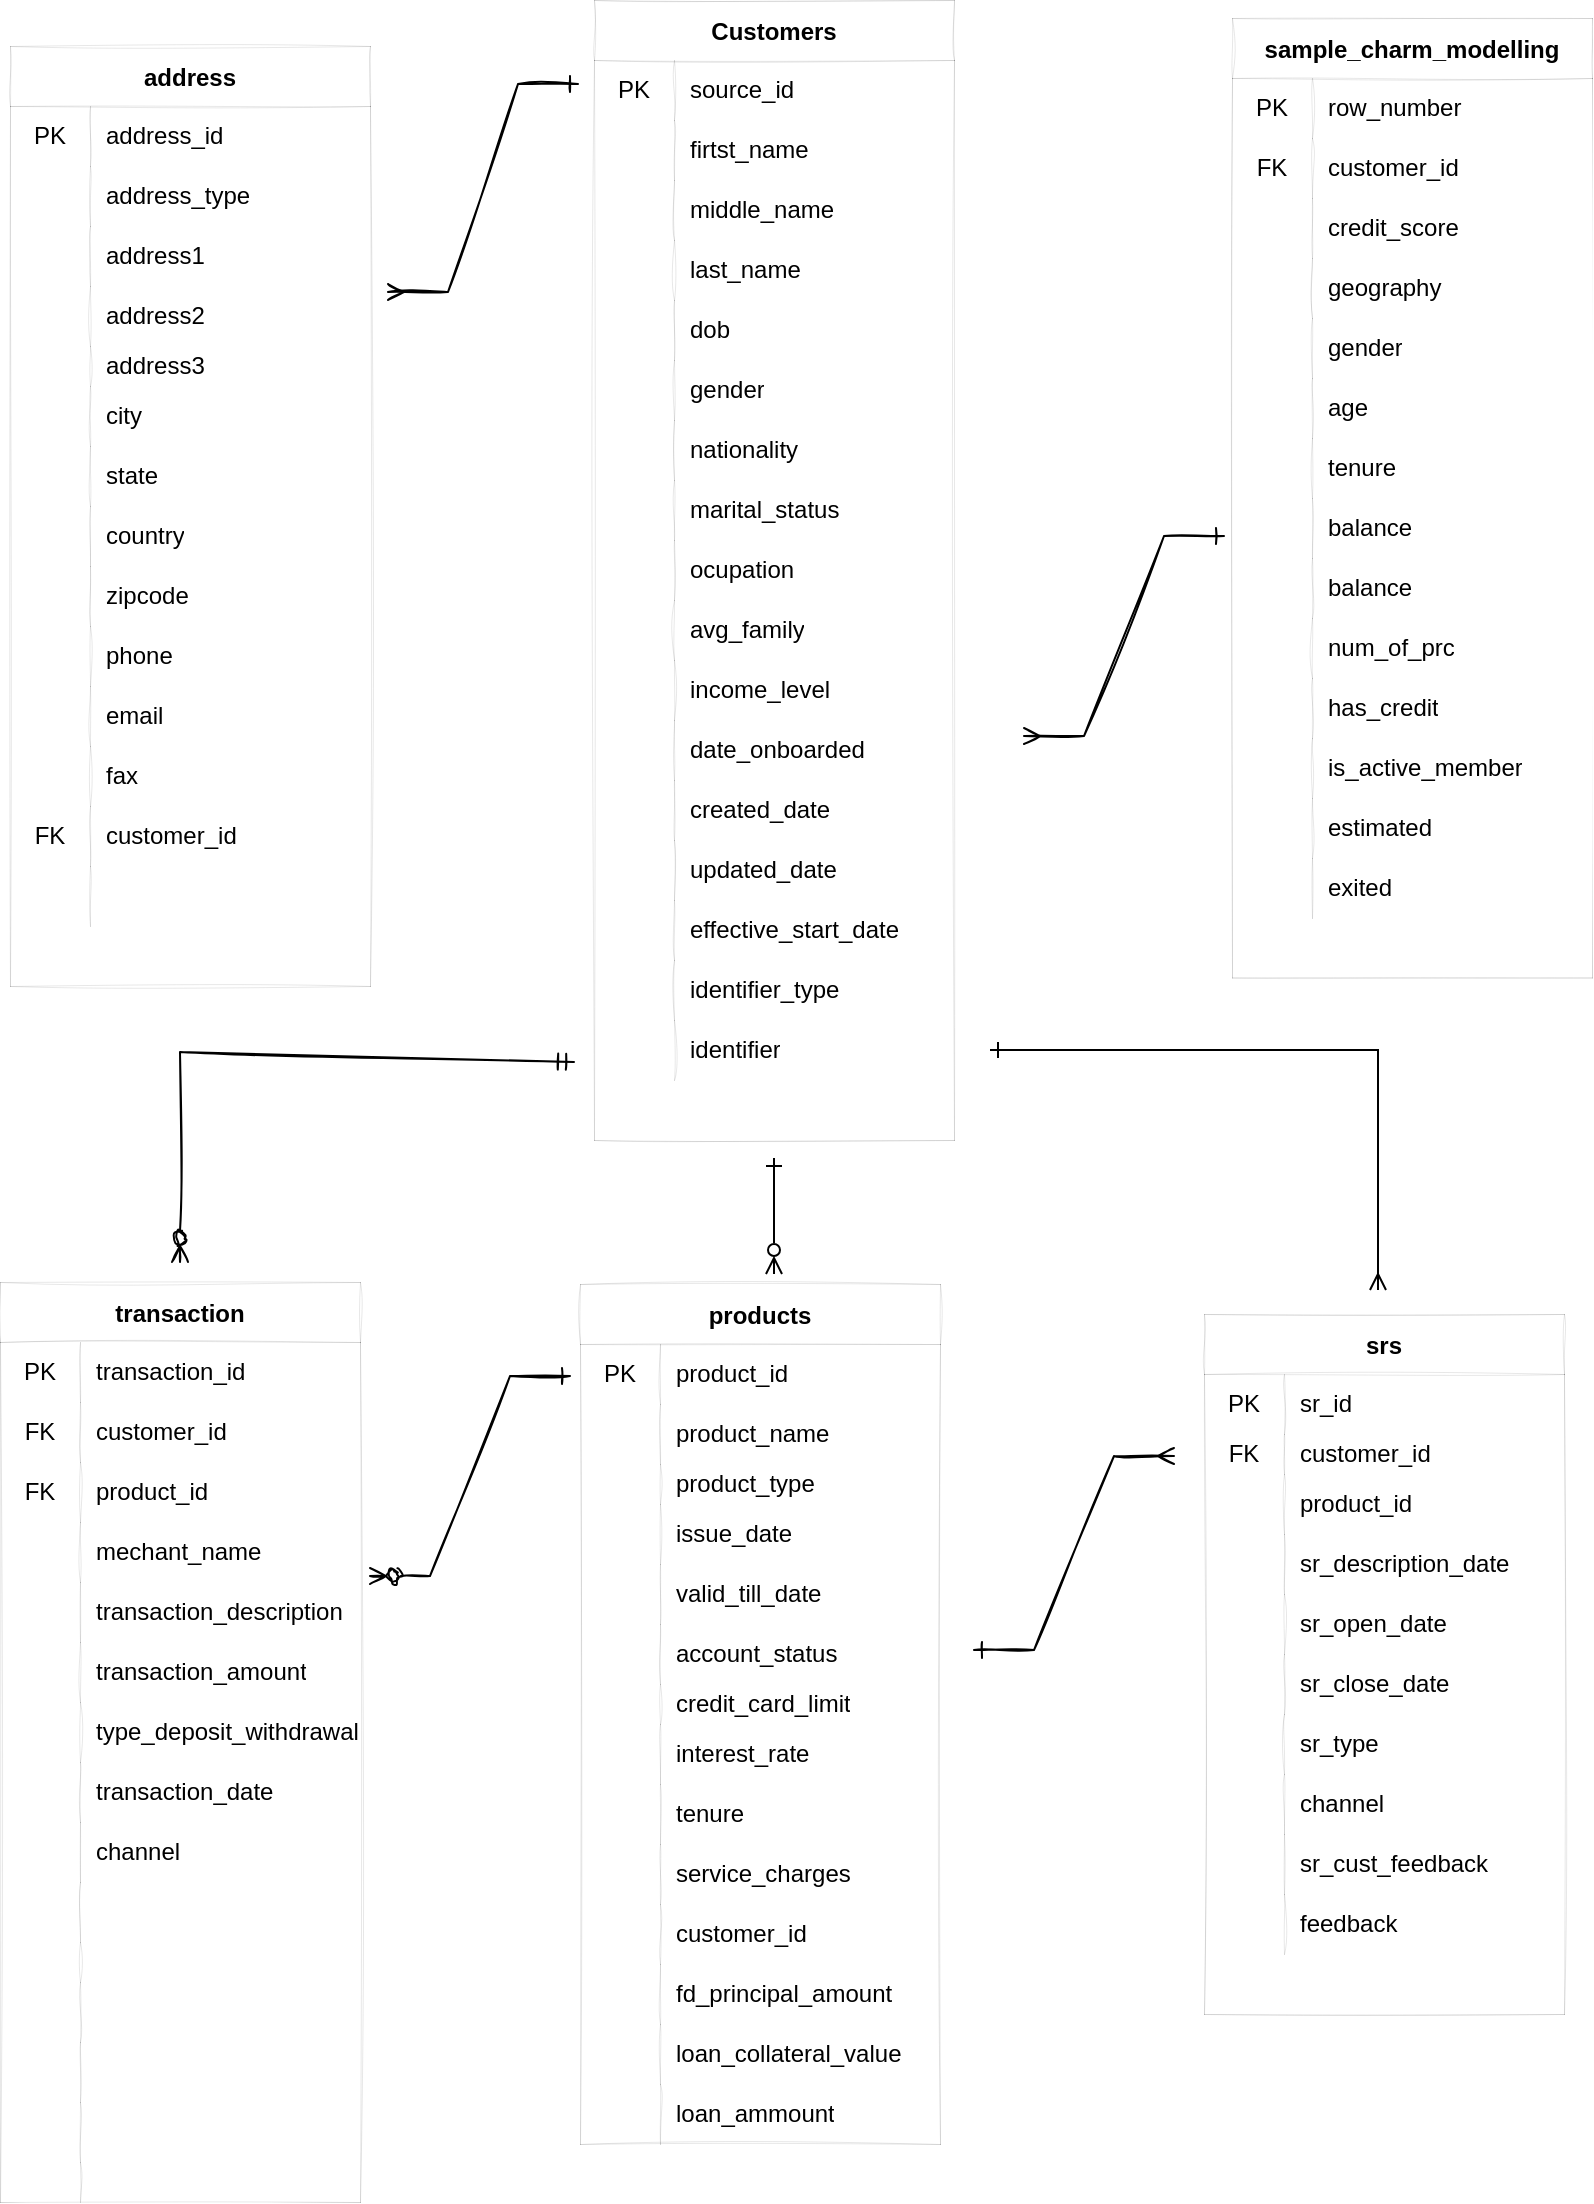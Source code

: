 <mxfile version="20.2.3" type="github">
  <diagram id="R2lEEEUBdFMjLlhIrx00" name="Page-1">
    <mxGraphModel dx="1422" dy="705" grid="0" gridSize="10" guides="0" tooltips="1" connect="1" arrows="1" fold="1" page="1" pageScale="1" pageWidth="850" pageHeight="1100" background="none" math="0" shadow="0" extFonts="Permanent Marker^https://fonts.googleapis.com/css?family=Permanent+Marker">
      <root>
        <mxCell id="0" />
        <mxCell id="1" parent="0" />
        <mxCell id="0oinGey3X4YmNzTRDa7M-8" style="edgeStyle=orthogonalEdgeStyle;rounded=0;orthogonalLoop=1;jettySize=auto;html=1;startArrow=ERone;startFill=0;endArrow=ERzeroToMany;endFill=0;" edge="1" parent="1">
          <mxGeometry relative="1" as="geometry">
            <mxPoint x="411" y="658" as="targetPoint" />
            <mxPoint x="411" y="600" as="sourcePoint" />
          </mxGeometry>
        </mxCell>
        <mxCell id="jWNVAK4l7ySeXYOtPge8-52" value="Customers" style="shape=table;startSize=30;container=1;collapsible=0;childLayout=tableLayout;fixedRows=1;rowLines=0;fontStyle=1;strokeWidth=0;sketch=1;" parent="1" vertex="1">
          <mxGeometry x="321" y="21" width="180" height="570" as="geometry" />
        </mxCell>
        <mxCell id="jWNVAK4l7ySeXYOtPge8-53" value="" style="shape=tableRow;horizontal=0;startSize=0;swimlaneHead=0;swimlaneBody=0;top=0;left=0;bottom=0;right=0;collapsible=0;dropTarget=0;fillColor=none;points=[[0,0.5],[1,0.5]];portConstraint=eastwest;strokeWidth=0;sketch=1;" parent="jWNVAK4l7ySeXYOtPge8-52" vertex="1">
          <mxGeometry y="30" width="180" height="30" as="geometry" />
        </mxCell>
        <mxCell id="jWNVAK4l7ySeXYOtPge8-54" value="PK" style="shape=partialRectangle;html=1;whiteSpace=wrap;connectable=0;fillColor=none;top=0;left=0;bottom=0;right=0;overflow=hidden;pointerEvents=1;strokeWidth=0;sketch=1;" parent="jWNVAK4l7ySeXYOtPge8-53" vertex="1">
          <mxGeometry width="40" height="30" as="geometry">
            <mxRectangle width="40" height="30" as="alternateBounds" />
          </mxGeometry>
        </mxCell>
        <mxCell id="jWNVAK4l7ySeXYOtPge8-55" value="source_id" style="shape=partialRectangle;html=1;whiteSpace=wrap;connectable=0;fillColor=none;top=0;left=0;bottom=0;right=0;align=left;spacingLeft=6;overflow=hidden;strokeWidth=0;sketch=1;" parent="jWNVAK4l7ySeXYOtPge8-53" vertex="1">
          <mxGeometry x="40" width="140" height="30" as="geometry">
            <mxRectangle width="140" height="30" as="alternateBounds" />
          </mxGeometry>
        </mxCell>
        <mxCell id="jWNVAK4l7ySeXYOtPge8-56" value="" style="shape=tableRow;horizontal=0;startSize=0;swimlaneHead=0;swimlaneBody=0;top=0;left=0;bottom=0;right=0;collapsible=0;dropTarget=0;fillColor=none;points=[[0,0.5],[1,0.5]];portConstraint=eastwest;strokeWidth=0;sketch=1;" parent="jWNVAK4l7ySeXYOtPge8-52" vertex="1">
          <mxGeometry y="60" width="180" height="30" as="geometry" />
        </mxCell>
        <mxCell id="jWNVAK4l7ySeXYOtPge8-57" value="" style="shape=partialRectangle;html=1;whiteSpace=wrap;connectable=0;fillColor=none;top=0;left=0;bottom=0;right=0;overflow=hidden;strokeWidth=0;sketch=1;" parent="jWNVAK4l7ySeXYOtPge8-56" vertex="1">
          <mxGeometry width="40" height="30" as="geometry">
            <mxRectangle width="40" height="30" as="alternateBounds" />
          </mxGeometry>
        </mxCell>
        <mxCell id="jWNVAK4l7ySeXYOtPge8-58" value="firtst_name" style="shape=partialRectangle;html=1;whiteSpace=wrap;connectable=0;fillColor=none;top=0;left=0;bottom=0;right=0;align=left;spacingLeft=6;overflow=hidden;strokeWidth=0;sketch=1;" parent="jWNVAK4l7ySeXYOtPge8-56" vertex="1">
          <mxGeometry x="40" width="140" height="30" as="geometry">
            <mxRectangle width="140" height="30" as="alternateBounds" />
          </mxGeometry>
        </mxCell>
        <mxCell id="jWNVAK4l7ySeXYOtPge8-59" value="" style="shape=tableRow;horizontal=0;startSize=0;swimlaneHead=0;swimlaneBody=0;top=0;left=0;bottom=0;right=0;collapsible=0;dropTarget=0;fillColor=none;points=[[0,0.5],[1,0.5]];portConstraint=eastwest;strokeWidth=0;sketch=1;" parent="jWNVAK4l7ySeXYOtPge8-52" vertex="1">
          <mxGeometry y="90" width="180" height="30" as="geometry" />
        </mxCell>
        <mxCell id="jWNVAK4l7ySeXYOtPge8-60" value="" style="shape=partialRectangle;html=1;whiteSpace=wrap;connectable=0;fillColor=none;top=0;left=0;bottom=0;right=0;overflow=hidden;strokeWidth=0;sketch=1;" parent="jWNVAK4l7ySeXYOtPge8-59" vertex="1">
          <mxGeometry width="40" height="30" as="geometry">
            <mxRectangle width="40" height="30" as="alternateBounds" />
          </mxGeometry>
        </mxCell>
        <mxCell id="jWNVAK4l7ySeXYOtPge8-61" value="middle_name" style="shape=partialRectangle;html=1;whiteSpace=wrap;connectable=0;fillColor=none;top=0;left=0;bottom=0;right=0;align=left;spacingLeft=6;overflow=hidden;strokeWidth=0;sketch=1;" parent="jWNVAK4l7ySeXYOtPge8-59" vertex="1">
          <mxGeometry x="40" width="140" height="30" as="geometry">
            <mxRectangle width="140" height="30" as="alternateBounds" />
          </mxGeometry>
        </mxCell>
        <mxCell id="jWNVAK4l7ySeXYOtPge8-62" value="" style="shape=tableRow;horizontal=0;startSize=0;swimlaneHead=0;swimlaneBody=0;top=0;left=0;bottom=0;right=0;collapsible=0;dropTarget=0;fillColor=none;points=[[0,0.5],[1,0.5]];portConstraint=eastwest;strokeWidth=0;sketch=1;" parent="jWNVAK4l7ySeXYOtPge8-52" vertex="1">
          <mxGeometry y="120" width="180" height="30" as="geometry" />
        </mxCell>
        <mxCell id="jWNVAK4l7ySeXYOtPge8-63" value="" style="shape=partialRectangle;html=1;whiteSpace=wrap;connectable=0;fillColor=none;top=0;left=0;bottom=0;right=0;overflow=hidden;strokeWidth=0;sketch=1;" parent="jWNVAK4l7ySeXYOtPge8-62" vertex="1">
          <mxGeometry width="40" height="30" as="geometry">
            <mxRectangle width="40" height="30" as="alternateBounds" />
          </mxGeometry>
        </mxCell>
        <mxCell id="jWNVAK4l7ySeXYOtPge8-64" value="last_name" style="shape=partialRectangle;html=1;whiteSpace=wrap;connectable=0;fillColor=none;top=0;left=0;bottom=0;right=0;align=left;spacingLeft=6;overflow=hidden;strokeWidth=0;sketch=1;" parent="jWNVAK4l7ySeXYOtPge8-62" vertex="1">
          <mxGeometry x="40" width="140" height="30" as="geometry">
            <mxRectangle width="140" height="30" as="alternateBounds" />
          </mxGeometry>
        </mxCell>
        <mxCell id="jWNVAK4l7ySeXYOtPge8-65" value="" style="shape=tableRow;horizontal=0;startSize=0;swimlaneHead=0;swimlaneBody=0;top=0;left=0;bottom=0;right=0;collapsible=0;dropTarget=0;fillColor=none;points=[[0,0.5],[1,0.5]];portConstraint=eastwest;strokeWidth=0;sketch=1;" parent="jWNVAK4l7ySeXYOtPge8-52" vertex="1">
          <mxGeometry y="150" width="180" height="30" as="geometry" />
        </mxCell>
        <mxCell id="jWNVAK4l7ySeXYOtPge8-66" value="" style="shape=partialRectangle;html=1;whiteSpace=wrap;connectable=0;fillColor=none;top=0;left=0;bottom=0;right=0;overflow=hidden;strokeWidth=0;sketch=1;" parent="jWNVAK4l7ySeXYOtPge8-65" vertex="1">
          <mxGeometry width="40" height="30" as="geometry">
            <mxRectangle width="40" height="30" as="alternateBounds" />
          </mxGeometry>
        </mxCell>
        <mxCell id="jWNVAK4l7ySeXYOtPge8-67" value="dob" style="shape=partialRectangle;html=1;whiteSpace=wrap;connectable=0;fillColor=none;top=0;left=0;bottom=0;right=0;align=left;spacingLeft=6;overflow=hidden;strokeWidth=0;sketch=1;" parent="jWNVAK4l7ySeXYOtPge8-65" vertex="1">
          <mxGeometry x="40" width="140" height="30" as="geometry">
            <mxRectangle width="140" height="30" as="alternateBounds" />
          </mxGeometry>
        </mxCell>
        <mxCell id="jWNVAK4l7ySeXYOtPge8-68" value="" style="shape=tableRow;horizontal=0;startSize=0;swimlaneHead=0;swimlaneBody=0;top=0;left=0;bottom=0;right=0;collapsible=0;dropTarget=0;fillColor=none;points=[[0,0.5],[1,0.5]];portConstraint=eastwest;strokeWidth=0;sketch=1;" parent="jWNVAK4l7ySeXYOtPge8-52" vertex="1">
          <mxGeometry y="180" width="180" height="30" as="geometry" />
        </mxCell>
        <mxCell id="jWNVAK4l7ySeXYOtPge8-69" value="" style="shape=partialRectangle;html=1;whiteSpace=wrap;connectable=0;fillColor=none;top=0;left=0;bottom=0;right=0;overflow=hidden;strokeWidth=0;sketch=1;" parent="jWNVAK4l7ySeXYOtPge8-68" vertex="1">
          <mxGeometry width="40" height="30" as="geometry">
            <mxRectangle width="40" height="30" as="alternateBounds" />
          </mxGeometry>
        </mxCell>
        <mxCell id="jWNVAK4l7ySeXYOtPge8-70" value="gender" style="shape=partialRectangle;html=1;whiteSpace=wrap;connectable=0;fillColor=none;top=0;left=0;bottom=0;right=0;align=left;spacingLeft=6;overflow=hidden;strokeWidth=0;sketch=1;" parent="jWNVAK4l7ySeXYOtPge8-68" vertex="1">
          <mxGeometry x="40" width="140" height="30" as="geometry">
            <mxRectangle width="140" height="30" as="alternateBounds" />
          </mxGeometry>
        </mxCell>
        <mxCell id="jWNVAK4l7ySeXYOtPge8-71" value="" style="shape=tableRow;horizontal=0;startSize=0;swimlaneHead=0;swimlaneBody=0;top=0;left=0;bottom=0;right=0;collapsible=0;dropTarget=0;fillColor=none;points=[[0,0.5],[1,0.5]];portConstraint=eastwest;strokeWidth=0;sketch=1;" parent="jWNVAK4l7ySeXYOtPge8-52" vertex="1">
          <mxGeometry y="210" width="180" height="30" as="geometry" />
        </mxCell>
        <mxCell id="jWNVAK4l7ySeXYOtPge8-72" value="" style="shape=partialRectangle;html=1;whiteSpace=wrap;connectable=0;fillColor=none;top=0;left=0;bottom=0;right=0;overflow=hidden;strokeWidth=0;sketch=1;" parent="jWNVAK4l7ySeXYOtPge8-71" vertex="1">
          <mxGeometry width="40" height="30" as="geometry">
            <mxRectangle width="40" height="30" as="alternateBounds" />
          </mxGeometry>
        </mxCell>
        <mxCell id="jWNVAK4l7ySeXYOtPge8-73" value="nationality" style="shape=partialRectangle;html=1;whiteSpace=wrap;connectable=0;fillColor=none;top=0;left=0;bottom=0;right=0;align=left;spacingLeft=6;overflow=hidden;strokeWidth=0;sketch=1;" parent="jWNVAK4l7ySeXYOtPge8-71" vertex="1">
          <mxGeometry x="40" width="140" height="30" as="geometry">
            <mxRectangle width="140" height="30" as="alternateBounds" />
          </mxGeometry>
        </mxCell>
        <mxCell id="jWNVAK4l7ySeXYOtPge8-74" value="" style="shape=tableRow;horizontal=0;startSize=0;swimlaneHead=0;swimlaneBody=0;top=0;left=0;bottom=0;right=0;collapsible=0;dropTarget=0;fillColor=none;points=[[0,0.5],[1,0.5]];portConstraint=eastwest;strokeWidth=0;sketch=1;" parent="jWNVAK4l7ySeXYOtPge8-52" vertex="1">
          <mxGeometry y="240" width="180" height="30" as="geometry" />
        </mxCell>
        <mxCell id="jWNVAK4l7ySeXYOtPge8-75" value="" style="shape=partialRectangle;html=1;whiteSpace=wrap;connectable=0;fillColor=none;top=0;left=0;bottom=0;right=0;overflow=hidden;strokeWidth=0;sketch=1;" parent="jWNVAK4l7ySeXYOtPge8-74" vertex="1">
          <mxGeometry width="40" height="30" as="geometry">
            <mxRectangle width="40" height="30" as="alternateBounds" />
          </mxGeometry>
        </mxCell>
        <mxCell id="jWNVAK4l7ySeXYOtPge8-76" value="marital_status" style="shape=partialRectangle;html=1;whiteSpace=wrap;connectable=0;fillColor=none;top=0;left=0;bottom=0;right=0;align=left;spacingLeft=6;overflow=hidden;strokeWidth=0;sketch=1;" parent="jWNVAK4l7ySeXYOtPge8-74" vertex="1">
          <mxGeometry x="40" width="140" height="30" as="geometry">
            <mxRectangle width="140" height="30" as="alternateBounds" />
          </mxGeometry>
        </mxCell>
        <mxCell id="jWNVAK4l7ySeXYOtPge8-77" value="" style="shape=tableRow;horizontal=0;startSize=0;swimlaneHead=0;swimlaneBody=0;top=0;left=0;bottom=0;right=0;collapsible=0;dropTarget=0;fillColor=none;points=[[0,0.5],[1,0.5]];portConstraint=eastwest;strokeWidth=0;sketch=1;" parent="jWNVAK4l7ySeXYOtPge8-52" vertex="1">
          <mxGeometry y="270" width="180" height="30" as="geometry" />
        </mxCell>
        <mxCell id="jWNVAK4l7ySeXYOtPge8-78" value="" style="shape=partialRectangle;html=1;whiteSpace=wrap;connectable=0;fillColor=none;top=0;left=0;bottom=0;right=0;overflow=hidden;strokeWidth=0;sketch=1;" parent="jWNVAK4l7ySeXYOtPge8-77" vertex="1">
          <mxGeometry width="40" height="30" as="geometry">
            <mxRectangle width="40" height="30" as="alternateBounds" />
          </mxGeometry>
        </mxCell>
        <mxCell id="jWNVAK4l7ySeXYOtPge8-79" value="ocupation" style="shape=partialRectangle;html=1;whiteSpace=wrap;connectable=0;fillColor=none;top=0;left=0;bottom=0;right=0;align=left;spacingLeft=6;overflow=hidden;strokeWidth=0;sketch=1;" parent="jWNVAK4l7ySeXYOtPge8-77" vertex="1">
          <mxGeometry x="40" width="140" height="30" as="geometry">
            <mxRectangle width="140" height="30" as="alternateBounds" />
          </mxGeometry>
        </mxCell>
        <mxCell id="jWNVAK4l7ySeXYOtPge8-80" value="" style="shape=tableRow;horizontal=0;startSize=0;swimlaneHead=0;swimlaneBody=0;top=0;left=0;bottom=0;right=0;collapsible=0;dropTarget=0;fillColor=none;points=[[0,0.5],[1,0.5]];portConstraint=eastwest;strokeWidth=0;sketch=1;" parent="jWNVAK4l7ySeXYOtPge8-52" vertex="1">
          <mxGeometry y="300" width="180" height="30" as="geometry" />
        </mxCell>
        <mxCell id="jWNVAK4l7ySeXYOtPge8-81" value="" style="shape=partialRectangle;html=1;whiteSpace=wrap;connectable=0;fillColor=none;top=0;left=0;bottom=0;right=0;overflow=hidden;strokeWidth=0;sketch=1;" parent="jWNVAK4l7ySeXYOtPge8-80" vertex="1">
          <mxGeometry width="40" height="30" as="geometry">
            <mxRectangle width="40" height="30" as="alternateBounds" />
          </mxGeometry>
        </mxCell>
        <mxCell id="jWNVAK4l7ySeXYOtPge8-82" value="avg_family" style="shape=partialRectangle;html=1;whiteSpace=wrap;connectable=0;fillColor=none;top=0;left=0;bottom=0;right=0;align=left;spacingLeft=6;overflow=hidden;strokeWidth=0;sketch=1;" parent="jWNVAK4l7ySeXYOtPge8-80" vertex="1">
          <mxGeometry x="40" width="140" height="30" as="geometry">
            <mxRectangle width="140" height="30" as="alternateBounds" />
          </mxGeometry>
        </mxCell>
        <mxCell id="jWNVAK4l7ySeXYOtPge8-83" value="" style="shape=tableRow;horizontal=0;startSize=0;swimlaneHead=0;swimlaneBody=0;top=0;left=0;bottom=0;right=0;collapsible=0;dropTarget=0;fillColor=none;points=[[0,0.5],[1,0.5]];portConstraint=eastwest;strokeWidth=0;sketch=1;" parent="jWNVAK4l7ySeXYOtPge8-52" vertex="1">
          <mxGeometry y="330" width="180" height="30" as="geometry" />
        </mxCell>
        <mxCell id="jWNVAK4l7ySeXYOtPge8-84" value="" style="shape=partialRectangle;html=1;whiteSpace=wrap;connectable=0;fillColor=none;top=0;left=0;bottom=0;right=0;overflow=hidden;strokeWidth=0;sketch=1;" parent="jWNVAK4l7ySeXYOtPge8-83" vertex="1">
          <mxGeometry width="40" height="30" as="geometry">
            <mxRectangle width="40" height="30" as="alternateBounds" />
          </mxGeometry>
        </mxCell>
        <mxCell id="jWNVAK4l7ySeXYOtPge8-85" value="income_level" style="shape=partialRectangle;html=1;whiteSpace=wrap;connectable=0;fillColor=none;top=0;left=0;bottom=0;right=0;align=left;spacingLeft=6;overflow=hidden;strokeWidth=0;sketch=1;" parent="jWNVAK4l7ySeXYOtPge8-83" vertex="1">
          <mxGeometry x="40" width="140" height="30" as="geometry">
            <mxRectangle width="140" height="30" as="alternateBounds" />
          </mxGeometry>
        </mxCell>
        <mxCell id="jWNVAK4l7ySeXYOtPge8-86" value="" style="shape=tableRow;horizontal=0;startSize=0;swimlaneHead=0;swimlaneBody=0;top=0;left=0;bottom=0;right=0;collapsible=0;dropTarget=0;fillColor=none;points=[[0,0.5],[1,0.5]];portConstraint=eastwest;strokeWidth=0;sketch=1;" parent="jWNVAK4l7ySeXYOtPge8-52" vertex="1">
          <mxGeometry y="360" width="180" height="30" as="geometry" />
        </mxCell>
        <mxCell id="jWNVAK4l7ySeXYOtPge8-87" value="" style="shape=partialRectangle;html=1;whiteSpace=wrap;connectable=0;fillColor=none;top=0;left=0;bottom=0;right=0;overflow=hidden;strokeWidth=0;sketch=1;" parent="jWNVAK4l7ySeXYOtPge8-86" vertex="1">
          <mxGeometry width="40" height="30" as="geometry">
            <mxRectangle width="40" height="30" as="alternateBounds" />
          </mxGeometry>
        </mxCell>
        <mxCell id="jWNVAK4l7ySeXYOtPge8-88" value="date_onboarded" style="shape=partialRectangle;html=1;whiteSpace=wrap;connectable=0;fillColor=none;top=0;left=0;bottom=0;right=0;align=left;spacingLeft=6;overflow=hidden;strokeWidth=0;sketch=1;" parent="jWNVAK4l7ySeXYOtPge8-86" vertex="1">
          <mxGeometry x="40" width="140" height="30" as="geometry">
            <mxRectangle width="140" height="30" as="alternateBounds" />
          </mxGeometry>
        </mxCell>
        <mxCell id="jWNVAK4l7ySeXYOtPge8-89" value="" style="shape=tableRow;horizontal=0;startSize=0;swimlaneHead=0;swimlaneBody=0;top=0;left=0;bottom=0;right=0;collapsible=0;dropTarget=0;fillColor=none;points=[[0,0.5],[1,0.5]];portConstraint=eastwest;strokeWidth=0;sketch=1;" parent="jWNVAK4l7ySeXYOtPge8-52" vertex="1">
          <mxGeometry y="390" width="180" height="30" as="geometry" />
        </mxCell>
        <mxCell id="jWNVAK4l7ySeXYOtPge8-90" value="" style="shape=partialRectangle;html=1;whiteSpace=wrap;connectable=0;fillColor=none;top=0;left=0;bottom=0;right=0;overflow=hidden;strokeWidth=0;sketch=1;" parent="jWNVAK4l7ySeXYOtPge8-89" vertex="1">
          <mxGeometry width="40" height="30" as="geometry">
            <mxRectangle width="40" height="30" as="alternateBounds" />
          </mxGeometry>
        </mxCell>
        <mxCell id="jWNVAK4l7ySeXYOtPge8-91" value="created_date" style="shape=partialRectangle;html=1;whiteSpace=wrap;connectable=0;fillColor=none;top=0;left=0;bottom=0;right=0;align=left;spacingLeft=6;overflow=hidden;strokeWidth=0;sketch=1;" parent="jWNVAK4l7ySeXYOtPge8-89" vertex="1">
          <mxGeometry x="40" width="140" height="30" as="geometry">
            <mxRectangle width="140" height="30" as="alternateBounds" />
          </mxGeometry>
        </mxCell>
        <mxCell id="jWNVAK4l7ySeXYOtPge8-92" value="" style="shape=tableRow;horizontal=0;startSize=0;swimlaneHead=0;swimlaneBody=0;top=0;left=0;bottom=0;right=0;collapsible=0;dropTarget=0;fillColor=none;points=[[0,0.5],[1,0.5]];portConstraint=eastwest;strokeWidth=0;sketch=1;" parent="jWNVAK4l7ySeXYOtPge8-52" vertex="1">
          <mxGeometry y="420" width="180" height="30" as="geometry" />
        </mxCell>
        <mxCell id="jWNVAK4l7ySeXYOtPge8-93" value="" style="shape=partialRectangle;html=1;whiteSpace=wrap;connectable=0;fillColor=none;top=0;left=0;bottom=0;right=0;overflow=hidden;strokeWidth=0;sketch=1;" parent="jWNVAK4l7ySeXYOtPge8-92" vertex="1">
          <mxGeometry width="40" height="30" as="geometry">
            <mxRectangle width="40" height="30" as="alternateBounds" />
          </mxGeometry>
        </mxCell>
        <mxCell id="jWNVAK4l7ySeXYOtPge8-94" value="updated_date" style="shape=partialRectangle;html=1;whiteSpace=wrap;connectable=0;fillColor=none;top=0;left=0;bottom=0;right=0;align=left;spacingLeft=6;overflow=hidden;strokeWidth=0;sketch=1;" parent="jWNVAK4l7ySeXYOtPge8-92" vertex="1">
          <mxGeometry x="40" width="140" height="30" as="geometry">
            <mxRectangle width="140" height="30" as="alternateBounds" />
          </mxGeometry>
        </mxCell>
        <mxCell id="jWNVAK4l7ySeXYOtPge8-95" value="" style="shape=tableRow;horizontal=0;startSize=0;swimlaneHead=0;swimlaneBody=0;top=0;left=0;bottom=0;right=0;collapsible=0;dropTarget=0;fillColor=none;points=[[0,0.5],[1,0.5]];portConstraint=eastwest;strokeWidth=0;sketch=1;" parent="jWNVAK4l7ySeXYOtPge8-52" vertex="1">
          <mxGeometry y="450" width="180" height="30" as="geometry" />
        </mxCell>
        <mxCell id="jWNVAK4l7ySeXYOtPge8-96" value="" style="shape=partialRectangle;html=1;whiteSpace=wrap;connectable=0;fillColor=none;top=0;left=0;bottom=0;right=0;overflow=hidden;strokeWidth=0;sketch=1;" parent="jWNVAK4l7ySeXYOtPge8-95" vertex="1">
          <mxGeometry width="40" height="30" as="geometry">
            <mxRectangle width="40" height="30" as="alternateBounds" />
          </mxGeometry>
        </mxCell>
        <mxCell id="jWNVAK4l7ySeXYOtPge8-97" value="effective_start_date" style="shape=partialRectangle;html=1;whiteSpace=wrap;connectable=0;fillColor=none;top=0;left=0;bottom=0;right=0;align=left;spacingLeft=6;overflow=hidden;strokeWidth=0;sketch=1;" parent="jWNVAK4l7ySeXYOtPge8-95" vertex="1">
          <mxGeometry x="40" width="140" height="30" as="geometry">
            <mxRectangle width="140" height="30" as="alternateBounds" />
          </mxGeometry>
        </mxCell>
        <mxCell id="jWNVAK4l7ySeXYOtPge8-98" value="" style="shape=tableRow;horizontal=0;startSize=0;swimlaneHead=0;swimlaneBody=0;top=0;left=0;bottom=0;right=0;collapsible=0;dropTarget=0;fillColor=none;points=[[0,0.5],[1,0.5]];portConstraint=eastwest;strokeWidth=0;sketch=1;" parent="jWNVAK4l7ySeXYOtPge8-52" vertex="1">
          <mxGeometry y="480" width="180" height="30" as="geometry" />
        </mxCell>
        <mxCell id="jWNVAK4l7ySeXYOtPge8-99" value="" style="shape=partialRectangle;html=1;whiteSpace=wrap;connectable=0;fillColor=none;top=0;left=0;bottom=0;right=0;overflow=hidden;strokeWidth=0;sketch=1;" parent="jWNVAK4l7ySeXYOtPge8-98" vertex="1">
          <mxGeometry width="40" height="30" as="geometry">
            <mxRectangle width="40" height="30" as="alternateBounds" />
          </mxGeometry>
        </mxCell>
        <mxCell id="jWNVAK4l7ySeXYOtPge8-100" value="identifier_type" style="shape=partialRectangle;html=1;whiteSpace=wrap;connectable=0;fillColor=none;top=0;left=0;bottom=0;right=0;align=left;spacingLeft=6;overflow=hidden;strokeWidth=0;sketch=1;" parent="jWNVAK4l7ySeXYOtPge8-98" vertex="1">
          <mxGeometry x="40" width="140" height="30" as="geometry">
            <mxRectangle width="140" height="30" as="alternateBounds" />
          </mxGeometry>
        </mxCell>
        <mxCell id="jWNVAK4l7ySeXYOtPge8-101" value="" style="shape=tableRow;horizontal=0;startSize=0;swimlaneHead=0;swimlaneBody=0;top=0;left=0;bottom=0;right=0;collapsible=0;dropTarget=0;fillColor=none;points=[[0,0.5],[1,0.5]];portConstraint=eastwest;strokeWidth=0;sketch=1;" parent="jWNVAK4l7ySeXYOtPge8-52" vertex="1">
          <mxGeometry y="510" width="180" height="30" as="geometry" />
        </mxCell>
        <mxCell id="jWNVAK4l7ySeXYOtPge8-102" value="" style="shape=partialRectangle;html=1;whiteSpace=wrap;connectable=0;fillColor=none;top=0;left=0;bottom=0;right=0;overflow=hidden;strokeWidth=0;sketch=1;" parent="jWNVAK4l7ySeXYOtPge8-101" vertex="1">
          <mxGeometry width="40" height="30" as="geometry">
            <mxRectangle width="40" height="30" as="alternateBounds" />
          </mxGeometry>
        </mxCell>
        <mxCell id="jWNVAK4l7ySeXYOtPge8-103" value="identifier" style="shape=partialRectangle;html=1;whiteSpace=wrap;connectable=0;fillColor=none;top=0;left=0;bottom=0;right=0;align=left;spacingLeft=6;overflow=hidden;strokeWidth=0;sketch=1;" parent="jWNVAK4l7ySeXYOtPge8-101" vertex="1">
          <mxGeometry x="40" width="140" height="30" as="geometry">
            <mxRectangle width="140" height="30" as="alternateBounds" />
          </mxGeometry>
        </mxCell>
        <mxCell id="jWNVAK4l7ySeXYOtPge8-108" value="address" style="shape=table;startSize=30;container=1;collapsible=0;childLayout=tableLayout;fixedRows=1;rowLines=0;fontStyle=1;strokeWidth=0;sketch=1;" parent="1" vertex="1">
          <mxGeometry x="29" y="44" width="180" height="470" as="geometry" />
        </mxCell>
        <mxCell id="jWNVAK4l7ySeXYOtPge8-109" value="" style="shape=tableRow;horizontal=0;startSize=0;swimlaneHead=0;swimlaneBody=0;top=0;left=0;bottom=0;right=0;collapsible=0;dropTarget=0;fillColor=none;points=[[0,0.5],[1,0.5]];portConstraint=eastwest;strokeWidth=0;sketch=1;" parent="jWNVAK4l7ySeXYOtPge8-108" vertex="1">
          <mxGeometry y="30" width="180" height="30" as="geometry" />
        </mxCell>
        <mxCell id="jWNVAK4l7ySeXYOtPge8-110" value="PK" style="shape=partialRectangle;html=1;whiteSpace=wrap;connectable=0;fillColor=none;top=0;left=0;bottom=0;right=0;overflow=hidden;pointerEvents=1;strokeWidth=0;sketch=1;" parent="jWNVAK4l7ySeXYOtPge8-109" vertex="1">
          <mxGeometry width="40" height="30" as="geometry">
            <mxRectangle width="40" height="30" as="alternateBounds" />
          </mxGeometry>
        </mxCell>
        <mxCell id="jWNVAK4l7ySeXYOtPge8-111" value="address_id" style="shape=partialRectangle;html=1;whiteSpace=wrap;connectable=0;fillColor=none;top=0;left=0;bottom=0;right=0;align=left;spacingLeft=6;overflow=hidden;strokeWidth=0;sketch=1;" parent="jWNVAK4l7ySeXYOtPge8-109" vertex="1">
          <mxGeometry x="40" width="140" height="30" as="geometry">
            <mxRectangle width="140" height="30" as="alternateBounds" />
          </mxGeometry>
        </mxCell>
        <mxCell id="jWNVAK4l7ySeXYOtPge8-112" value="" style="shape=tableRow;horizontal=0;startSize=0;swimlaneHead=0;swimlaneBody=0;top=0;left=0;bottom=0;right=0;collapsible=0;dropTarget=0;fillColor=none;points=[[0,0.5],[1,0.5]];portConstraint=eastwest;strokeWidth=0;sketch=1;" parent="jWNVAK4l7ySeXYOtPge8-108" vertex="1">
          <mxGeometry y="60" width="180" height="30" as="geometry" />
        </mxCell>
        <mxCell id="jWNVAK4l7ySeXYOtPge8-113" value="" style="shape=partialRectangle;html=1;whiteSpace=wrap;connectable=0;fillColor=none;top=0;left=0;bottom=0;right=0;overflow=hidden;strokeWidth=0;sketch=1;" parent="jWNVAK4l7ySeXYOtPge8-112" vertex="1">
          <mxGeometry width="40" height="30" as="geometry">
            <mxRectangle width="40" height="30" as="alternateBounds" />
          </mxGeometry>
        </mxCell>
        <mxCell id="jWNVAK4l7ySeXYOtPge8-114" value="address_type" style="shape=partialRectangle;html=1;whiteSpace=wrap;connectable=0;fillColor=none;top=0;left=0;bottom=0;right=0;align=left;spacingLeft=6;overflow=hidden;strokeWidth=0;sketch=1;" parent="jWNVAK4l7ySeXYOtPge8-112" vertex="1">
          <mxGeometry x="40" width="140" height="30" as="geometry">
            <mxRectangle width="140" height="30" as="alternateBounds" />
          </mxGeometry>
        </mxCell>
        <mxCell id="jWNVAK4l7ySeXYOtPge8-115" value="" style="shape=tableRow;horizontal=0;startSize=0;swimlaneHead=0;swimlaneBody=0;top=0;left=0;bottom=0;right=0;collapsible=0;dropTarget=0;fillColor=none;points=[[0,0.5],[1,0.5]];portConstraint=eastwest;strokeWidth=0;sketch=1;" parent="jWNVAK4l7ySeXYOtPge8-108" vertex="1">
          <mxGeometry y="90" width="180" height="30" as="geometry" />
        </mxCell>
        <mxCell id="jWNVAK4l7ySeXYOtPge8-116" value="" style="shape=partialRectangle;html=1;whiteSpace=wrap;connectable=0;fillColor=none;top=0;left=0;bottom=0;right=0;overflow=hidden;strokeWidth=0;sketch=1;" parent="jWNVAK4l7ySeXYOtPge8-115" vertex="1">
          <mxGeometry width="40" height="30" as="geometry">
            <mxRectangle width="40" height="30" as="alternateBounds" />
          </mxGeometry>
        </mxCell>
        <mxCell id="jWNVAK4l7ySeXYOtPge8-117" value="address1" style="shape=partialRectangle;html=1;whiteSpace=wrap;connectable=0;fillColor=none;top=0;left=0;bottom=0;right=0;align=left;spacingLeft=6;overflow=hidden;strokeWidth=0;sketch=1;" parent="jWNVAK4l7ySeXYOtPge8-115" vertex="1">
          <mxGeometry x="40" width="140" height="30" as="geometry">
            <mxRectangle width="140" height="30" as="alternateBounds" />
          </mxGeometry>
        </mxCell>
        <mxCell id="jWNVAK4l7ySeXYOtPge8-118" value="" style="shape=tableRow;horizontal=0;startSize=0;swimlaneHead=0;swimlaneBody=0;top=0;left=0;bottom=0;right=0;collapsible=0;dropTarget=0;fillColor=none;points=[[0,0.5],[1,0.5]];portConstraint=eastwest;strokeWidth=0;sketch=1;" parent="jWNVAK4l7ySeXYOtPge8-108" vertex="1">
          <mxGeometry y="120" width="180" height="30" as="geometry" />
        </mxCell>
        <mxCell id="jWNVAK4l7ySeXYOtPge8-119" value="" style="shape=partialRectangle;html=1;whiteSpace=wrap;connectable=0;fillColor=none;top=0;left=0;bottom=0;right=0;overflow=hidden;strokeWidth=0;sketch=1;" parent="jWNVAK4l7ySeXYOtPge8-118" vertex="1">
          <mxGeometry width="40" height="30" as="geometry">
            <mxRectangle width="40" height="30" as="alternateBounds" />
          </mxGeometry>
        </mxCell>
        <mxCell id="jWNVAK4l7ySeXYOtPge8-120" value="address2" style="shape=partialRectangle;html=1;whiteSpace=wrap;connectable=0;fillColor=none;top=0;left=0;bottom=0;right=0;align=left;spacingLeft=6;overflow=hidden;strokeWidth=0;sketch=1;" parent="jWNVAK4l7ySeXYOtPge8-118" vertex="1">
          <mxGeometry x="40" width="140" height="30" as="geometry">
            <mxRectangle width="140" height="30" as="alternateBounds" />
          </mxGeometry>
        </mxCell>
        <mxCell id="jWNVAK4l7ySeXYOtPge8-121" value="" style="shape=tableRow;horizontal=0;startSize=0;swimlaneHead=0;swimlaneBody=0;top=0;left=0;bottom=0;right=0;collapsible=0;dropTarget=0;fillColor=none;points=[[0,0.5],[1,0.5]];portConstraint=eastwest;strokeWidth=0;sketch=1;" parent="jWNVAK4l7ySeXYOtPge8-108" vertex="1">
          <mxGeometry y="150" width="180" height="20" as="geometry" />
        </mxCell>
        <mxCell id="jWNVAK4l7ySeXYOtPge8-122" value="" style="shape=partialRectangle;html=1;whiteSpace=wrap;connectable=0;fillColor=none;top=0;left=0;bottom=0;right=0;overflow=hidden;strokeWidth=0;sketch=1;" parent="jWNVAK4l7ySeXYOtPge8-121" vertex="1">
          <mxGeometry width="40" height="20" as="geometry">
            <mxRectangle width="40" height="20" as="alternateBounds" />
          </mxGeometry>
        </mxCell>
        <mxCell id="jWNVAK4l7ySeXYOtPge8-123" value="address3" style="shape=partialRectangle;html=1;whiteSpace=wrap;connectable=0;fillColor=none;top=0;left=0;bottom=0;right=0;align=left;spacingLeft=6;overflow=hidden;strokeWidth=0;sketch=1;" parent="jWNVAK4l7ySeXYOtPge8-121" vertex="1">
          <mxGeometry x="40" width="140" height="20" as="geometry">
            <mxRectangle width="140" height="20" as="alternateBounds" />
          </mxGeometry>
        </mxCell>
        <mxCell id="jWNVAK4l7ySeXYOtPge8-124" value="" style="shape=tableRow;horizontal=0;startSize=0;swimlaneHead=0;swimlaneBody=0;top=0;left=0;bottom=0;right=0;collapsible=0;dropTarget=0;fillColor=none;points=[[0,0.5],[1,0.5]];portConstraint=eastwest;strokeWidth=0;sketch=1;" parent="jWNVAK4l7ySeXYOtPge8-108" vertex="1">
          <mxGeometry y="170" width="180" height="30" as="geometry" />
        </mxCell>
        <mxCell id="jWNVAK4l7ySeXYOtPge8-125" value="" style="shape=partialRectangle;html=1;whiteSpace=wrap;connectable=0;fillColor=none;top=0;left=0;bottom=0;right=0;overflow=hidden;strokeWidth=0;sketch=1;" parent="jWNVAK4l7ySeXYOtPge8-124" vertex="1">
          <mxGeometry width="40" height="30" as="geometry">
            <mxRectangle width="40" height="30" as="alternateBounds" />
          </mxGeometry>
        </mxCell>
        <mxCell id="jWNVAK4l7ySeXYOtPge8-126" value="city" style="shape=partialRectangle;html=1;whiteSpace=wrap;connectable=0;fillColor=none;top=0;left=0;bottom=0;right=0;align=left;spacingLeft=6;overflow=hidden;strokeWidth=0;sketch=1;" parent="jWNVAK4l7ySeXYOtPge8-124" vertex="1">
          <mxGeometry x="40" width="140" height="30" as="geometry">
            <mxRectangle width="140" height="30" as="alternateBounds" />
          </mxGeometry>
        </mxCell>
        <mxCell id="jWNVAK4l7ySeXYOtPge8-127" value="" style="shape=tableRow;horizontal=0;startSize=0;swimlaneHead=0;swimlaneBody=0;top=0;left=0;bottom=0;right=0;collapsible=0;dropTarget=0;fillColor=none;points=[[0,0.5],[1,0.5]];portConstraint=eastwest;strokeWidth=0;sketch=1;" parent="jWNVAK4l7ySeXYOtPge8-108" vertex="1">
          <mxGeometry y="200" width="180" height="30" as="geometry" />
        </mxCell>
        <mxCell id="jWNVAK4l7ySeXYOtPge8-128" value="" style="shape=partialRectangle;html=1;whiteSpace=wrap;connectable=0;fillColor=none;top=0;left=0;bottom=0;right=0;overflow=hidden;strokeWidth=0;sketch=1;" parent="jWNVAK4l7ySeXYOtPge8-127" vertex="1">
          <mxGeometry width="40" height="30" as="geometry">
            <mxRectangle width="40" height="30" as="alternateBounds" />
          </mxGeometry>
        </mxCell>
        <mxCell id="jWNVAK4l7ySeXYOtPge8-129" value="state" style="shape=partialRectangle;html=1;whiteSpace=wrap;connectable=0;fillColor=none;top=0;left=0;bottom=0;right=0;align=left;spacingLeft=6;overflow=hidden;strokeWidth=0;sketch=1;" parent="jWNVAK4l7ySeXYOtPge8-127" vertex="1">
          <mxGeometry x="40" width="140" height="30" as="geometry">
            <mxRectangle width="140" height="30" as="alternateBounds" />
          </mxGeometry>
        </mxCell>
        <mxCell id="jWNVAK4l7ySeXYOtPge8-130" value="" style="shape=tableRow;horizontal=0;startSize=0;swimlaneHead=0;swimlaneBody=0;top=0;left=0;bottom=0;right=0;collapsible=0;dropTarget=0;fillColor=none;points=[[0,0.5],[1,0.5]];portConstraint=eastwest;strokeWidth=0;sketch=1;" parent="jWNVAK4l7ySeXYOtPge8-108" vertex="1">
          <mxGeometry y="230" width="180" height="30" as="geometry" />
        </mxCell>
        <mxCell id="jWNVAK4l7ySeXYOtPge8-131" value="" style="shape=partialRectangle;html=1;whiteSpace=wrap;connectable=0;fillColor=none;top=0;left=0;bottom=0;right=0;overflow=hidden;strokeWidth=0;sketch=1;" parent="jWNVAK4l7ySeXYOtPge8-130" vertex="1">
          <mxGeometry width="40" height="30" as="geometry">
            <mxRectangle width="40" height="30" as="alternateBounds" />
          </mxGeometry>
        </mxCell>
        <mxCell id="jWNVAK4l7ySeXYOtPge8-132" value="country" style="shape=partialRectangle;html=1;whiteSpace=wrap;connectable=0;fillColor=none;top=0;left=0;bottom=0;right=0;align=left;spacingLeft=6;overflow=hidden;strokeWidth=0;sketch=1;" parent="jWNVAK4l7ySeXYOtPge8-130" vertex="1">
          <mxGeometry x="40" width="140" height="30" as="geometry">
            <mxRectangle width="140" height="30" as="alternateBounds" />
          </mxGeometry>
        </mxCell>
        <mxCell id="jWNVAK4l7ySeXYOtPge8-133" value="" style="shape=tableRow;horizontal=0;startSize=0;swimlaneHead=0;swimlaneBody=0;top=0;left=0;bottom=0;right=0;collapsible=0;dropTarget=0;fillColor=none;points=[[0,0.5],[1,0.5]];portConstraint=eastwest;strokeWidth=0;sketch=1;" parent="jWNVAK4l7ySeXYOtPge8-108" vertex="1">
          <mxGeometry y="260" width="180" height="30" as="geometry" />
        </mxCell>
        <mxCell id="jWNVAK4l7ySeXYOtPge8-134" value="" style="shape=partialRectangle;html=1;whiteSpace=wrap;connectable=0;fillColor=none;top=0;left=0;bottom=0;right=0;overflow=hidden;strokeWidth=0;sketch=1;" parent="jWNVAK4l7ySeXYOtPge8-133" vertex="1">
          <mxGeometry width="40" height="30" as="geometry">
            <mxRectangle width="40" height="30" as="alternateBounds" />
          </mxGeometry>
        </mxCell>
        <mxCell id="jWNVAK4l7ySeXYOtPge8-135" value="zipcode" style="shape=partialRectangle;html=1;whiteSpace=wrap;connectable=0;fillColor=none;top=0;left=0;bottom=0;right=0;align=left;spacingLeft=6;overflow=hidden;strokeWidth=0;sketch=1;" parent="jWNVAK4l7ySeXYOtPge8-133" vertex="1">
          <mxGeometry x="40" width="140" height="30" as="geometry">
            <mxRectangle width="140" height="30" as="alternateBounds" />
          </mxGeometry>
        </mxCell>
        <mxCell id="jWNVAK4l7ySeXYOtPge8-136" value="" style="shape=tableRow;horizontal=0;startSize=0;swimlaneHead=0;swimlaneBody=0;top=0;left=0;bottom=0;right=0;collapsible=0;dropTarget=0;fillColor=none;points=[[0,0.5],[1,0.5]];portConstraint=eastwest;strokeWidth=0;sketch=1;" parent="jWNVAK4l7ySeXYOtPge8-108" vertex="1">
          <mxGeometry y="290" width="180" height="30" as="geometry" />
        </mxCell>
        <mxCell id="jWNVAK4l7ySeXYOtPge8-137" value="" style="shape=partialRectangle;html=1;whiteSpace=wrap;connectable=0;fillColor=none;top=0;left=0;bottom=0;right=0;overflow=hidden;strokeWidth=0;sketch=1;" parent="jWNVAK4l7ySeXYOtPge8-136" vertex="1">
          <mxGeometry width="40" height="30" as="geometry">
            <mxRectangle width="40" height="30" as="alternateBounds" />
          </mxGeometry>
        </mxCell>
        <mxCell id="jWNVAK4l7ySeXYOtPge8-138" value="phone" style="shape=partialRectangle;html=1;whiteSpace=wrap;connectable=0;fillColor=none;top=0;left=0;bottom=0;right=0;align=left;spacingLeft=6;overflow=hidden;strokeWidth=0;sketch=1;" parent="jWNVAK4l7ySeXYOtPge8-136" vertex="1">
          <mxGeometry x="40" width="140" height="30" as="geometry">
            <mxRectangle width="140" height="30" as="alternateBounds" />
          </mxGeometry>
        </mxCell>
        <mxCell id="jWNVAK4l7ySeXYOtPge8-139" value="" style="shape=tableRow;horizontal=0;startSize=0;swimlaneHead=0;swimlaneBody=0;top=0;left=0;bottom=0;right=0;collapsible=0;dropTarget=0;fillColor=none;points=[[0,0.5],[1,0.5]];portConstraint=eastwest;strokeWidth=0;sketch=1;" parent="jWNVAK4l7ySeXYOtPge8-108" vertex="1">
          <mxGeometry y="320" width="180" height="30" as="geometry" />
        </mxCell>
        <mxCell id="jWNVAK4l7ySeXYOtPge8-140" value="" style="shape=partialRectangle;html=1;whiteSpace=wrap;connectable=0;fillColor=none;top=0;left=0;bottom=0;right=0;overflow=hidden;strokeWidth=0;sketch=1;" parent="jWNVAK4l7ySeXYOtPge8-139" vertex="1">
          <mxGeometry width="40" height="30" as="geometry">
            <mxRectangle width="40" height="30" as="alternateBounds" />
          </mxGeometry>
        </mxCell>
        <mxCell id="jWNVAK4l7ySeXYOtPge8-141" value="email" style="shape=partialRectangle;html=1;whiteSpace=wrap;connectable=0;fillColor=none;top=0;left=0;bottom=0;right=0;align=left;spacingLeft=6;overflow=hidden;strokeWidth=0;sketch=1;" parent="jWNVAK4l7ySeXYOtPge8-139" vertex="1">
          <mxGeometry x="40" width="140" height="30" as="geometry">
            <mxRectangle width="140" height="30" as="alternateBounds" />
          </mxGeometry>
        </mxCell>
        <mxCell id="jWNVAK4l7ySeXYOtPge8-142" value="" style="shape=tableRow;horizontal=0;startSize=0;swimlaneHead=0;swimlaneBody=0;top=0;left=0;bottom=0;right=0;collapsible=0;dropTarget=0;fillColor=none;points=[[0,0.5],[1,0.5]];portConstraint=eastwest;strokeWidth=0;sketch=1;" parent="jWNVAK4l7ySeXYOtPge8-108" vertex="1">
          <mxGeometry y="350" width="180" height="30" as="geometry" />
        </mxCell>
        <mxCell id="jWNVAK4l7ySeXYOtPge8-143" value="" style="shape=partialRectangle;html=1;whiteSpace=wrap;connectable=0;fillColor=none;top=0;left=0;bottom=0;right=0;overflow=hidden;strokeWidth=0;sketch=1;" parent="jWNVAK4l7ySeXYOtPge8-142" vertex="1">
          <mxGeometry width="40" height="30" as="geometry">
            <mxRectangle width="40" height="30" as="alternateBounds" />
          </mxGeometry>
        </mxCell>
        <mxCell id="jWNVAK4l7ySeXYOtPge8-144" value="fax" style="shape=partialRectangle;html=1;whiteSpace=wrap;connectable=0;fillColor=none;top=0;left=0;bottom=0;right=0;align=left;spacingLeft=6;overflow=hidden;strokeWidth=0;sketch=1;" parent="jWNVAK4l7ySeXYOtPge8-142" vertex="1">
          <mxGeometry x="40" width="140" height="30" as="geometry">
            <mxRectangle width="140" height="30" as="alternateBounds" />
          </mxGeometry>
        </mxCell>
        <mxCell id="jWNVAK4l7ySeXYOtPge8-145" value="" style="shape=tableRow;horizontal=0;startSize=0;swimlaneHead=0;swimlaneBody=0;top=0;left=0;bottom=0;right=0;collapsible=0;dropTarget=0;fillColor=none;points=[[0,0.5],[1,0.5]];portConstraint=eastwest;strokeWidth=0;sketch=1;" parent="jWNVAK4l7ySeXYOtPge8-108" vertex="1">
          <mxGeometry y="380" width="180" height="30" as="geometry" />
        </mxCell>
        <mxCell id="jWNVAK4l7ySeXYOtPge8-146" value="FK" style="shape=partialRectangle;html=1;whiteSpace=wrap;connectable=0;fillColor=none;top=0;left=0;bottom=0;right=0;overflow=hidden;strokeWidth=0;sketch=1;" parent="jWNVAK4l7ySeXYOtPge8-145" vertex="1">
          <mxGeometry width="40" height="30" as="geometry">
            <mxRectangle width="40" height="30" as="alternateBounds" />
          </mxGeometry>
        </mxCell>
        <mxCell id="jWNVAK4l7ySeXYOtPge8-147" value="customer_id" style="shape=partialRectangle;html=1;whiteSpace=wrap;connectable=0;fillColor=none;top=0;left=0;bottom=0;right=0;align=left;spacingLeft=6;overflow=hidden;strokeWidth=0;sketch=1;" parent="jWNVAK4l7ySeXYOtPge8-145" vertex="1">
          <mxGeometry x="40" width="140" height="30" as="geometry">
            <mxRectangle width="140" height="30" as="alternateBounds" />
          </mxGeometry>
        </mxCell>
        <mxCell id="jWNVAK4l7ySeXYOtPge8-148" value="" style="shape=tableRow;horizontal=0;startSize=0;swimlaneHead=0;swimlaneBody=0;top=0;left=0;bottom=0;right=0;collapsible=0;dropTarget=0;fillColor=none;points=[[0,0.5],[1,0.5]];portConstraint=eastwest;strokeWidth=0;sketch=1;" parent="jWNVAK4l7ySeXYOtPge8-108" vertex="1">
          <mxGeometry y="410" width="180" height="30" as="geometry" />
        </mxCell>
        <mxCell id="jWNVAK4l7ySeXYOtPge8-149" value="" style="shape=partialRectangle;html=1;whiteSpace=wrap;connectable=0;fillColor=none;top=0;left=0;bottom=0;right=0;overflow=hidden;strokeWidth=0;sketch=1;" parent="jWNVAK4l7ySeXYOtPge8-148" vertex="1">
          <mxGeometry width="40" height="30" as="geometry">
            <mxRectangle width="40" height="30" as="alternateBounds" />
          </mxGeometry>
        </mxCell>
        <mxCell id="jWNVAK4l7ySeXYOtPge8-150" value="" style="shape=partialRectangle;html=1;whiteSpace=wrap;connectable=0;fillColor=none;top=0;left=0;bottom=0;right=0;align=left;spacingLeft=6;overflow=hidden;strokeWidth=0;sketch=1;" parent="jWNVAK4l7ySeXYOtPge8-148" vertex="1">
          <mxGeometry x="40" width="140" height="30" as="geometry">
            <mxRectangle width="140" height="30" as="alternateBounds" />
          </mxGeometry>
        </mxCell>
        <mxCell id="jWNVAK4l7ySeXYOtPge8-151" value="sample_charm_modelling" style="shape=table;startSize=30;container=1;collapsible=0;childLayout=tableLayout;fixedRows=1;rowLines=0;fontStyle=1;strokeWidth=0;sketch=1;" parent="1" vertex="1">
          <mxGeometry x="640" y="30" width="180" height="479.75" as="geometry" />
        </mxCell>
        <mxCell id="jWNVAK4l7ySeXYOtPge8-152" value="" style="shape=tableRow;horizontal=0;startSize=0;swimlaneHead=0;swimlaneBody=0;top=0;left=0;bottom=0;right=0;collapsible=0;dropTarget=0;fillColor=none;points=[[0,0.5],[1,0.5]];portConstraint=eastwest;strokeWidth=0;sketch=1;" parent="jWNVAK4l7ySeXYOtPge8-151" vertex="1">
          <mxGeometry y="30" width="180" height="30" as="geometry" />
        </mxCell>
        <mxCell id="jWNVAK4l7ySeXYOtPge8-153" value="PK" style="shape=partialRectangle;html=1;whiteSpace=wrap;connectable=0;fillColor=none;top=0;left=0;bottom=0;right=0;overflow=hidden;pointerEvents=1;strokeWidth=0;sketch=1;" parent="jWNVAK4l7ySeXYOtPge8-152" vertex="1">
          <mxGeometry width="40" height="30" as="geometry">
            <mxRectangle width="40" height="30" as="alternateBounds" />
          </mxGeometry>
        </mxCell>
        <mxCell id="jWNVAK4l7ySeXYOtPge8-154" value="row_number" style="shape=partialRectangle;html=1;whiteSpace=wrap;connectable=0;fillColor=none;top=0;left=0;bottom=0;right=0;align=left;spacingLeft=6;overflow=hidden;strokeWidth=0;sketch=1;" parent="jWNVAK4l7ySeXYOtPge8-152" vertex="1">
          <mxGeometry x="40" width="140" height="30" as="geometry">
            <mxRectangle width="140" height="30" as="alternateBounds" />
          </mxGeometry>
        </mxCell>
        <mxCell id="jWNVAK4l7ySeXYOtPge8-155" value="" style="shape=tableRow;horizontal=0;startSize=0;swimlaneHead=0;swimlaneBody=0;top=0;left=0;bottom=0;right=0;collapsible=0;dropTarget=0;fillColor=none;points=[[0,0.5],[1,0.5]];portConstraint=eastwest;strokeWidth=0;sketch=1;" parent="jWNVAK4l7ySeXYOtPge8-151" vertex="1">
          <mxGeometry y="60" width="180" height="30" as="geometry" />
        </mxCell>
        <mxCell id="jWNVAK4l7ySeXYOtPge8-156" value="FK" style="shape=partialRectangle;html=1;whiteSpace=wrap;connectable=0;fillColor=none;top=0;left=0;bottom=0;right=0;overflow=hidden;strokeWidth=0;sketch=1;" parent="jWNVAK4l7ySeXYOtPge8-155" vertex="1">
          <mxGeometry width="40" height="30" as="geometry">
            <mxRectangle width="40" height="30" as="alternateBounds" />
          </mxGeometry>
        </mxCell>
        <mxCell id="jWNVAK4l7ySeXYOtPge8-157" value="customer_id" style="shape=partialRectangle;html=1;whiteSpace=wrap;connectable=0;fillColor=none;top=0;left=0;bottom=0;right=0;align=left;spacingLeft=6;overflow=hidden;strokeWidth=0;sketch=1;" parent="jWNVAK4l7ySeXYOtPge8-155" vertex="1">
          <mxGeometry x="40" width="140" height="30" as="geometry">
            <mxRectangle width="140" height="30" as="alternateBounds" />
          </mxGeometry>
        </mxCell>
        <mxCell id="jWNVAK4l7ySeXYOtPge8-158" value="" style="shape=tableRow;horizontal=0;startSize=0;swimlaneHead=0;swimlaneBody=0;top=0;left=0;bottom=0;right=0;collapsible=0;dropTarget=0;fillColor=none;points=[[0,0.5],[1,0.5]];portConstraint=eastwest;strokeWidth=0;sketch=1;" parent="jWNVAK4l7ySeXYOtPge8-151" vertex="1">
          <mxGeometry y="90" width="180" height="30" as="geometry" />
        </mxCell>
        <mxCell id="jWNVAK4l7ySeXYOtPge8-159" value="" style="shape=partialRectangle;html=1;whiteSpace=wrap;connectable=0;fillColor=none;top=0;left=0;bottom=0;right=0;overflow=hidden;strokeWidth=0;sketch=1;" parent="jWNVAK4l7ySeXYOtPge8-158" vertex="1">
          <mxGeometry width="40" height="30" as="geometry">
            <mxRectangle width="40" height="30" as="alternateBounds" />
          </mxGeometry>
        </mxCell>
        <mxCell id="jWNVAK4l7ySeXYOtPge8-160" value="credit_score" style="shape=partialRectangle;html=1;whiteSpace=wrap;connectable=0;fillColor=none;top=0;left=0;bottom=0;right=0;align=left;spacingLeft=6;overflow=hidden;strokeWidth=0;sketch=1;" parent="jWNVAK4l7ySeXYOtPge8-158" vertex="1">
          <mxGeometry x="40" width="140" height="30" as="geometry">
            <mxRectangle width="140" height="30" as="alternateBounds" />
          </mxGeometry>
        </mxCell>
        <mxCell id="jWNVAK4l7ySeXYOtPge8-161" value="" style="shape=tableRow;horizontal=0;startSize=0;swimlaneHead=0;swimlaneBody=0;top=0;left=0;bottom=0;right=0;collapsible=0;dropTarget=0;fillColor=none;points=[[0,0.5],[1,0.5]];portConstraint=eastwest;strokeWidth=0;sketch=1;" parent="jWNVAK4l7ySeXYOtPge8-151" vertex="1">
          <mxGeometry y="120" width="180" height="30" as="geometry" />
        </mxCell>
        <mxCell id="jWNVAK4l7ySeXYOtPge8-162" value="" style="shape=partialRectangle;html=1;whiteSpace=wrap;connectable=0;fillColor=none;top=0;left=0;bottom=0;right=0;overflow=hidden;strokeWidth=0;sketch=1;" parent="jWNVAK4l7ySeXYOtPge8-161" vertex="1">
          <mxGeometry width="40" height="30" as="geometry">
            <mxRectangle width="40" height="30" as="alternateBounds" />
          </mxGeometry>
        </mxCell>
        <mxCell id="jWNVAK4l7ySeXYOtPge8-163" value="geography" style="shape=partialRectangle;html=1;whiteSpace=wrap;connectable=0;fillColor=none;top=0;left=0;bottom=0;right=0;align=left;spacingLeft=6;overflow=hidden;strokeWidth=0;sketch=1;" parent="jWNVAK4l7ySeXYOtPge8-161" vertex="1">
          <mxGeometry x="40" width="140" height="30" as="geometry">
            <mxRectangle width="140" height="30" as="alternateBounds" />
          </mxGeometry>
        </mxCell>
        <mxCell id="jWNVAK4l7ySeXYOtPge8-164" value="" style="shape=tableRow;horizontal=0;startSize=0;swimlaneHead=0;swimlaneBody=0;top=0;left=0;bottom=0;right=0;collapsible=0;dropTarget=0;fillColor=none;points=[[0,0.5],[1,0.5]];portConstraint=eastwest;strokeWidth=0;sketch=1;" parent="jWNVAK4l7ySeXYOtPge8-151" vertex="1">
          <mxGeometry y="150" width="180" height="30" as="geometry" />
        </mxCell>
        <mxCell id="jWNVAK4l7ySeXYOtPge8-165" value="" style="shape=partialRectangle;html=1;whiteSpace=wrap;connectable=0;fillColor=none;top=0;left=0;bottom=0;right=0;overflow=hidden;strokeWidth=0;sketch=1;" parent="jWNVAK4l7ySeXYOtPge8-164" vertex="1">
          <mxGeometry width="40" height="30" as="geometry">
            <mxRectangle width="40" height="30" as="alternateBounds" />
          </mxGeometry>
        </mxCell>
        <mxCell id="jWNVAK4l7ySeXYOtPge8-166" value="gender" style="shape=partialRectangle;html=1;whiteSpace=wrap;connectable=0;fillColor=none;top=0;left=0;bottom=0;right=0;align=left;spacingLeft=6;overflow=hidden;strokeWidth=0;sketch=1;" parent="jWNVAK4l7ySeXYOtPge8-164" vertex="1">
          <mxGeometry x="40" width="140" height="30" as="geometry">
            <mxRectangle width="140" height="30" as="alternateBounds" />
          </mxGeometry>
        </mxCell>
        <mxCell id="jWNVAK4l7ySeXYOtPge8-167" value="" style="shape=tableRow;horizontal=0;startSize=0;swimlaneHead=0;swimlaneBody=0;top=0;left=0;bottom=0;right=0;collapsible=0;dropTarget=0;fillColor=none;points=[[0,0.5],[1,0.5]];portConstraint=eastwest;strokeWidth=0;sketch=1;" parent="jWNVAK4l7ySeXYOtPge8-151" vertex="1">
          <mxGeometry y="180" width="180" height="30" as="geometry" />
        </mxCell>
        <mxCell id="jWNVAK4l7ySeXYOtPge8-168" value="" style="shape=partialRectangle;html=1;whiteSpace=wrap;connectable=0;fillColor=none;top=0;left=0;bottom=0;right=0;overflow=hidden;strokeWidth=0;sketch=1;" parent="jWNVAK4l7ySeXYOtPge8-167" vertex="1">
          <mxGeometry width="40" height="30" as="geometry">
            <mxRectangle width="40" height="30" as="alternateBounds" />
          </mxGeometry>
        </mxCell>
        <mxCell id="jWNVAK4l7ySeXYOtPge8-169" value="age" style="shape=partialRectangle;html=1;whiteSpace=wrap;connectable=0;fillColor=none;top=0;left=0;bottom=0;right=0;align=left;spacingLeft=6;overflow=hidden;strokeWidth=0;sketch=1;" parent="jWNVAK4l7ySeXYOtPge8-167" vertex="1">
          <mxGeometry x="40" width="140" height="30" as="geometry">
            <mxRectangle width="140" height="30" as="alternateBounds" />
          </mxGeometry>
        </mxCell>
        <mxCell id="jWNVAK4l7ySeXYOtPge8-170" value="" style="shape=tableRow;horizontal=0;startSize=0;swimlaneHead=0;swimlaneBody=0;top=0;left=0;bottom=0;right=0;collapsible=0;dropTarget=0;fillColor=none;points=[[0,0.5],[1,0.5]];portConstraint=eastwest;strokeWidth=0;sketch=1;" parent="jWNVAK4l7ySeXYOtPge8-151" vertex="1">
          <mxGeometry y="210" width="180" height="30" as="geometry" />
        </mxCell>
        <mxCell id="jWNVAK4l7ySeXYOtPge8-171" value="" style="shape=partialRectangle;html=1;whiteSpace=wrap;connectable=0;fillColor=none;top=0;left=0;bottom=0;right=0;overflow=hidden;strokeWidth=0;sketch=1;" parent="jWNVAK4l7ySeXYOtPge8-170" vertex="1">
          <mxGeometry width="40" height="30" as="geometry">
            <mxRectangle width="40" height="30" as="alternateBounds" />
          </mxGeometry>
        </mxCell>
        <mxCell id="jWNVAK4l7ySeXYOtPge8-172" value="tenure" style="shape=partialRectangle;html=1;whiteSpace=wrap;connectable=0;fillColor=none;top=0;left=0;bottom=0;right=0;align=left;spacingLeft=6;overflow=hidden;strokeWidth=0;sketch=1;" parent="jWNVAK4l7ySeXYOtPge8-170" vertex="1">
          <mxGeometry x="40" width="140" height="30" as="geometry">
            <mxRectangle width="140" height="30" as="alternateBounds" />
          </mxGeometry>
        </mxCell>
        <mxCell id="0oinGey3X4YmNzTRDa7M-2" value="" style="shape=tableRow;horizontal=0;startSize=0;swimlaneHead=0;swimlaneBody=0;top=0;left=0;bottom=0;right=0;collapsible=0;dropTarget=0;fillColor=none;points=[[0,0.5],[1,0.5]];portConstraint=eastwest;strokeWidth=0;sketch=1;" vertex="1" parent="jWNVAK4l7ySeXYOtPge8-151">
          <mxGeometry y="240" width="180" height="30" as="geometry" />
        </mxCell>
        <mxCell id="0oinGey3X4YmNzTRDa7M-3" value="" style="shape=partialRectangle;html=1;whiteSpace=wrap;connectable=0;fillColor=none;top=0;left=0;bottom=0;right=0;overflow=hidden;strokeWidth=0;sketch=1;" vertex="1" parent="0oinGey3X4YmNzTRDa7M-2">
          <mxGeometry width="40" height="30" as="geometry">
            <mxRectangle width="40" height="30" as="alternateBounds" />
          </mxGeometry>
        </mxCell>
        <mxCell id="0oinGey3X4YmNzTRDa7M-4" value="balance" style="shape=partialRectangle;html=1;whiteSpace=wrap;connectable=0;fillColor=none;top=0;left=0;bottom=0;right=0;align=left;spacingLeft=6;overflow=hidden;strokeWidth=0;sketch=1;" vertex="1" parent="0oinGey3X4YmNzTRDa7M-2">
          <mxGeometry x="40" width="140" height="30" as="geometry">
            <mxRectangle width="140" height="30" as="alternateBounds" />
          </mxGeometry>
        </mxCell>
        <mxCell id="jWNVAK4l7ySeXYOtPge8-173" value="" style="shape=tableRow;horizontal=0;startSize=0;swimlaneHead=0;swimlaneBody=0;top=0;left=0;bottom=0;right=0;collapsible=0;dropTarget=0;fillColor=none;points=[[0,0.5],[1,0.5]];portConstraint=eastwest;strokeWidth=0;sketch=1;" parent="jWNVAK4l7ySeXYOtPge8-151" vertex="1">
          <mxGeometry y="270" width="180" height="30" as="geometry" />
        </mxCell>
        <mxCell id="jWNVAK4l7ySeXYOtPge8-174" value="" style="shape=partialRectangle;html=1;whiteSpace=wrap;connectable=0;fillColor=none;top=0;left=0;bottom=0;right=0;overflow=hidden;strokeWidth=0;sketch=1;" parent="jWNVAK4l7ySeXYOtPge8-173" vertex="1">
          <mxGeometry width="40" height="30" as="geometry">
            <mxRectangle width="40" height="30" as="alternateBounds" />
          </mxGeometry>
        </mxCell>
        <mxCell id="jWNVAK4l7ySeXYOtPge8-175" value="balance" style="shape=partialRectangle;html=1;whiteSpace=wrap;connectable=0;fillColor=none;top=0;left=0;bottom=0;right=0;align=left;spacingLeft=6;overflow=hidden;strokeWidth=0;sketch=1;" parent="jWNVAK4l7ySeXYOtPge8-173" vertex="1">
          <mxGeometry x="40" width="140" height="30" as="geometry">
            <mxRectangle width="140" height="30" as="alternateBounds" />
          </mxGeometry>
        </mxCell>
        <mxCell id="jWNVAK4l7ySeXYOtPge8-176" value="" style="shape=tableRow;horizontal=0;startSize=0;swimlaneHead=0;swimlaneBody=0;top=0;left=0;bottom=0;right=0;collapsible=0;dropTarget=0;fillColor=none;points=[[0,0.5],[1,0.5]];portConstraint=eastwest;strokeWidth=0;sketch=1;" parent="jWNVAK4l7ySeXYOtPge8-151" vertex="1">
          <mxGeometry y="300" width="180" height="30" as="geometry" />
        </mxCell>
        <mxCell id="jWNVAK4l7ySeXYOtPge8-177" value="" style="shape=partialRectangle;html=1;whiteSpace=wrap;connectable=0;fillColor=none;top=0;left=0;bottom=0;right=0;overflow=hidden;strokeWidth=0;sketch=1;" parent="jWNVAK4l7ySeXYOtPge8-176" vertex="1">
          <mxGeometry width="40" height="30" as="geometry">
            <mxRectangle width="40" height="30" as="alternateBounds" />
          </mxGeometry>
        </mxCell>
        <mxCell id="jWNVAK4l7ySeXYOtPge8-178" value="num_of_prc" style="shape=partialRectangle;html=1;whiteSpace=wrap;connectable=0;fillColor=none;top=0;left=0;bottom=0;right=0;align=left;spacingLeft=6;overflow=hidden;strokeWidth=0;sketch=1;" parent="jWNVAK4l7ySeXYOtPge8-176" vertex="1">
          <mxGeometry x="40" width="140" height="30" as="geometry">
            <mxRectangle width="140" height="30" as="alternateBounds" />
          </mxGeometry>
        </mxCell>
        <mxCell id="jWNVAK4l7ySeXYOtPge8-179" value="" style="shape=tableRow;horizontal=0;startSize=0;swimlaneHead=0;swimlaneBody=0;top=0;left=0;bottom=0;right=0;collapsible=0;dropTarget=0;fillColor=none;points=[[0,0.5],[1,0.5]];portConstraint=eastwest;strokeWidth=0;sketch=1;" parent="jWNVAK4l7ySeXYOtPge8-151" vertex="1">
          <mxGeometry y="330" width="180" height="30" as="geometry" />
        </mxCell>
        <mxCell id="jWNVAK4l7ySeXYOtPge8-180" value="" style="shape=partialRectangle;html=1;whiteSpace=wrap;connectable=0;fillColor=none;top=0;left=0;bottom=0;right=0;overflow=hidden;strokeWidth=0;sketch=1;" parent="jWNVAK4l7ySeXYOtPge8-179" vertex="1">
          <mxGeometry width="40" height="30" as="geometry">
            <mxRectangle width="40" height="30" as="alternateBounds" />
          </mxGeometry>
        </mxCell>
        <mxCell id="jWNVAK4l7ySeXYOtPge8-181" value="has_credit" style="shape=partialRectangle;html=1;whiteSpace=wrap;connectable=0;fillColor=none;top=0;left=0;bottom=0;right=0;align=left;spacingLeft=6;overflow=hidden;strokeWidth=0;sketch=1;" parent="jWNVAK4l7ySeXYOtPge8-179" vertex="1">
          <mxGeometry x="40" width="140" height="30" as="geometry">
            <mxRectangle width="140" height="30" as="alternateBounds" />
          </mxGeometry>
        </mxCell>
        <mxCell id="jWNVAK4l7ySeXYOtPge8-182" value="" style="shape=tableRow;horizontal=0;startSize=0;swimlaneHead=0;swimlaneBody=0;top=0;left=0;bottom=0;right=0;collapsible=0;dropTarget=0;fillColor=none;points=[[0,0.5],[1,0.5]];portConstraint=eastwest;strokeWidth=0;sketch=1;" parent="jWNVAK4l7ySeXYOtPge8-151" vertex="1">
          <mxGeometry y="360" width="180" height="30" as="geometry" />
        </mxCell>
        <mxCell id="jWNVAK4l7ySeXYOtPge8-183" value="" style="shape=partialRectangle;html=1;whiteSpace=wrap;connectable=0;fillColor=none;top=0;left=0;bottom=0;right=0;overflow=hidden;strokeWidth=0;sketch=1;" parent="jWNVAK4l7ySeXYOtPge8-182" vertex="1">
          <mxGeometry width="40" height="30" as="geometry">
            <mxRectangle width="40" height="30" as="alternateBounds" />
          </mxGeometry>
        </mxCell>
        <mxCell id="jWNVAK4l7ySeXYOtPge8-184" value="is_active_member" style="shape=partialRectangle;html=1;whiteSpace=wrap;connectable=0;fillColor=none;top=0;left=0;bottom=0;right=0;align=left;spacingLeft=6;overflow=hidden;strokeWidth=0;sketch=1;" parent="jWNVAK4l7ySeXYOtPge8-182" vertex="1">
          <mxGeometry x="40" width="140" height="30" as="geometry">
            <mxRectangle width="140" height="30" as="alternateBounds" />
          </mxGeometry>
        </mxCell>
        <mxCell id="jWNVAK4l7ySeXYOtPge8-185" value="" style="shape=tableRow;horizontal=0;startSize=0;swimlaneHead=0;swimlaneBody=0;top=0;left=0;bottom=0;right=0;collapsible=0;dropTarget=0;fillColor=none;points=[[0,0.5],[1,0.5]];portConstraint=eastwest;strokeWidth=0;sketch=1;" parent="jWNVAK4l7ySeXYOtPge8-151" vertex="1">
          <mxGeometry y="390" width="180" height="30" as="geometry" />
        </mxCell>
        <mxCell id="jWNVAK4l7ySeXYOtPge8-186" value="" style="shape=partialRectangle;html=1;whiteSpace=wrap;connectable=0;fillColor=none;top=0;left=0;bottom=0;right=0;overflow=hidden;strokeWidth=0;sketch=1;" parent="jWNVAK4l7ySeXYOtPge8-185" vertex="1">
          <mxGeometry width="40" height="30" as="geometry">
            <mxRectangle width="40" height="30" as="alternateBounds" />
          </mxGeometry>
        </mxCell>
        <mxCell id="jWNVAK4l7ySeXYOtPge8-187" value="estimated" style="shape=partialRectangle;html=1;whiteSpace=wrap;connectable=0;fillColor=none;top=0;left=0;bottom=0;right=0;align=left;spacingLeft=6;overflow=hidden;strokeWidth=0;sketch=1;" parent="jWNVAK4l7ySeXYOtPge8-185" vertex="1">
          <mxGeometry x="40" width="140" height="30" as="geometry">
            <mxRectangle width="140" height="30" as="alternateBounds" />
          </mxGeometry>
        </mxCell>
        <mxCell id="jWNVAK4l7ySeXYOtPge8-188" value="" style="shape=tableRow;horizontal=0;startSize=0;swimlaneHead=0;swimlaneBody=0;top=0;left=0;bottom=0;right=0;collapsible=0;dropTarget=0;fillColor=none;points=[[0,0.5],[1,0.5]];portConstraint=eastwest;strokeWidth=0;sketch=1;" parent="jWNVAK4l7ySeXYOtPge8-151" vertex="1">
          <mxGeometry y="420" width="180" height="30" as="geometry" />
        </mxCell>
        <mxCell id="jWNVAK4l7ySeXYOtPge8-189" value="" style="shape=partialRectangle;html=1;whiteSpace=wrap;connectable=0;fillColor=none;top=0;left=0;bottom=0;right=0;overflow=hidden;strokeWidth=0;sketch=1;" parent="jWNVAK4l7ySeXYOtPge8-188" vertex="1">
          <mxGeometry width="40" height="30" as="geometry">
            <mxRectangle width="40" height="30" as="alternateBounds" />
          </mxGeometry>
        </mxCell>
        <mxCell id="jWNVAK4l7ySeXYOtPge8-190" value="exited" style="shape=partialRectangle;html=1;whiteSpace=wrap;connectable=0;fillColor=none;top=0;left=0;bottom=0;right=0;align=left;spacingLeft=6;overflow=hidden;strokeWidth=0;sketch=1;" parent="jWNVAK4l7ySeXYOtPge8-188" vertex="1">
          <mxGeometry x="40" width="140" height="30" as="geometry">
            <mxRectangle width="140" height="30" as="alternateBounds" />
          </mxGeometry>
        </mxCell>
        <mxCell id="jWNVAK4l7ySeXYOtPge8-191" value="products" style="shape=table;startSize=30;container=1;collapsible=0;childLayout=tableLayout;fixedRows=1;rowLines=0;fontStyle=1;strokeWidth=0;sketch=1;" parent="1" vertex="1">
          <mxGeometry x="314" y="663" width="180" height="430" as="geometry" />
        </mxCell>
        <mxCell id="jWNVAK4l7ySeXYOtPge8-192" value="" style="shape=tableRow;horizontal=0;startSize=0;swimlaneHead=0;swimlaneBody=0;top=0;left=0;bottom=0;right=0;collapsible=0;dropTarget=0;fillColor=none;points=[[0,0.5],[1,0.5]];portConstraint=eastwest;strokeWidth=0;sketch=1;" parent="jWNVAK4l7ySeXYOtPge8-191" vertex="1">
          <mxGeometry y="30" width="180" height="30" as="geometry" />
        </mxCell>
        <mxCell id="jWNVAK4l7ySeXYOtPge8-193" value="PK" style="shape=partialRectangle;html=1;whiteSpace=wrap;connectable=0;fillColor=none;top=0;left=0;bottom=0;right=0;overflow=hidden;pointerEvents=1;strokeWidth=0;sketch=1;" parent="jWNVAK4l7ySeXYOtPge8-192" vertex="1">
          <mxGeometry width="40" height="30" as="geometry">
            <mxRectangle width="40" height="30" as="alternateBounds" />
          </mxGeometry>
        </mxCell>
        <mxCell id="jWNVAK4l7ySeXYOtPge8-194" value="product_id" style="shape=partialRectangle;html=1;whiteSpace=wrap;connectable=0;fillColor=none;top=0;left=0;bottom=0;right=0;align=left;spacingLeft=6;overflow=hidden;strokeWidth=0;sketch=1;" parent="jWNVAK4l7ySeXYOtPge8-192" vertex="1">
          <mxGeometry x="40" width="140" height="30" as="geometry">
            <mxRectangle width="140" height="30" as="alternateBounds" />
          </mxGeometry>
        </mxCell>
        <mxCell id="jWNVAK4l7ySeXYOtPge8-195" value="" style="shape=tableRow;horizontal=0;startSize=0;swimlaneHead=0;swimlaneBody=0;top=0;left=0;bottom=0;right=0;collapsible=0;dropTarget=0;fillColor=none;points=[[0,0.5],[1,0.5]];portConstraint=eastwest;strokeWidth=0;sketch=1;" parent="jWNVAK4l7ySeXYOtPge8-191" vertex="1">
          <mxGeometry y="60" width="180" height="30" as="geometry" />
        </mxCell>
        <mxCell id="jWNVAK4l7ySeXYOtPge8-196" value="" style="shape=partialRectangle;html=1;whiteSpace=wrap;connectable=0;fillColor=none;top=0;left=0;bottom=0;right=0;overflow=hidden;strokeWidth=0;sketch=1;" parent="jWNVAK4l7ySeXYOtPge8-195" vertex="1">
          <mxGeometry width="40" height="30" as="geometry">
            <mxRectangle width="40" height="30" as="alternateBounds" />
          </mxGeometry>
        </mxCell>
        <mxCell id="jWNVAK4l7ySeXYOtPge8-197" value="product_name" style="shape=partialRectangle;html=1;whiteSpace=wrap;connectable=0;fillColor=none;top=0;left=0;bottom=0;right=0;align=left;spacingLeft=6;overflow=hidden;strokeWidth=0;sketch=1;" parent="jWNVAK4l7ySeXYOtPge8-195" vertex="1">
          <mxGeometry x="40" width="140" height="30" as="geometry">
            <mxRectangle width="140" height="30" as="alternateBounds" />
          </mxGeometry>
        </mxCell>
        <mxCell id="jWNVAK4l7ySeXYOtPge8-198" value="" style="shape=tableRow;horizontal=0;startSize=0;swimlaneHead=0;swimlaneBody=0;top=0;left=0;bottom=0;right=0;collapsible=0;dropTarget=0;fillColor=none;points=[[0,0.5],[1,0.5]];portConstraint=eastwest;strokeWidth=0;sketch=1;" parent="jWNVAK4l7ySeXYOtPge8-191" vertex="1">
          <mxGeometry y="90" width="180" height="20" as="geometry" />
        </mxCell>
        <mxCell id="jWNVAK4l7ySeXYOtPge8-199" value="" style="shape=partialRectangle;html=1;whiteSpace=wrap;connectable=0;fillColor=none;top=0;left=0;bottom=0;right=0;overflow=hidden;strokeWidth=0;sketch=1;" parent="jWNVAK4l7ySeXYOtPge8-198" vertex="1">
          <mxGeometry width="40" height="20" as="geometry">
            <mxRectangle width="40" height="20" as="alternateBounds" />
          </mxGeometry>
        </mxCell>
        <mxCell id="jWNVAK4l7ySeXYOtPge8-200" value="product_type" style="shape=partialRectangle;html=1;whiteSpace=wrap;connectable=0;fillColor=none;top=0;left=0;bottom=0;right=0;align=left;spacingLeft=6;overflow=hidden;strokeWidth=0;sketch=1;" parent="jWNVAK4l7ySeXYOtPge8-198" vertex="1">
          <mxGeometry x="40" width="140" height="20" as="geometry">
            <mxRectangle width="140" height="20" as="alternateBounds" />
          </mxGeometry>
        </mxCell>
        <mxCell id="jWNVAK4l7ySeXYOtPge8-201" value="" style="shape=tableRow;horizontal=0;startSize=0;swimlaneHead=0;swimlaneBody=0;top=0;left=0;bottom=0;right=0;collapsible=0;dropTarget=0;fillColor=none;points=[[0,0.5],[1,0.5]];portConstraint=eastwest;strokeWidth=0;sketch=1;" parent="jWNVAK4l7ySeXYOtPge8-191" vertex="1">
          <mxGeometry y="110" width="180" height="30" as="geometry" />
        </mxCell>
        <mxCell id="jWNVAK4l7ySeXYOtPge8-202" value="" style="shape=partialRectangle;html=1;whiteSpace=wrap;connectable=0;fillColor=none;top=0;left=0;bottom=0;right=0;overflow=hidden;strokeWidth=0;sketch=1;" parent="jWNVAK4l7ySeXYOtPge8-201" vertex="1">
          <mxGeometry width="40" height="30" as="geometry">
            <mxRectangle width="40" height="30" as="alternateBounds" />
          </mxGeometry>
        </mxCell>
        <mxCell id="jWNVAK4l7ySeXYOtPge8-203" value="issue_date" style="shape=partialRectangle;html=1;whiteSpace=wrap;connectable=0;fillColor=none;top=0;left=0;bottom=0;right=0;align=left;spacingLeft=6;overflow=hidden;strokeWidth=0;sketch=1;" parent="jWNVAK4l7ySeXYOtPge8-201" vertex="1">
          <mxGeometry x="40" width="140" height="30" as="geometry">
            <mxRectangle width="140" height="30" as="alternateBounds" />
          </mxGeometry>
        </mxCell>
        <mxCell id="jWNVAK4l7ySeXYOtPge8-218" value="" style="shape=tableRow;horizontal=0;startSize=0;swimlaneHead=0;swimlaneBody=0;top=0;left=0;bottom=0;right=0;collapsible=0;dropTarget=0;fillColor=none;points=[[0,0.5],[1,0.5]];portConstraint=eastwest;strokeWidth=0;sketch=1;" parent="jWNVAK4l7ySeXYOtPge8-191" vertex="1">
          <mxGeometry y="140" width="180" height="30" as="geometry" />
        </mxCell>
        <mxCell id="jWNVAK4l7ySeXYOtPge8-219" value="" style="shape=partialRectangle;html=1;whiteSpace=wrap;connectable=0;fillColor=none;top=0;left=0;bottom=0;right=0;overflow=hidden;strokeWidth=0;sketch=1;" parent="jWNVAK4l7ySeXYOtPge8-218" vertex="1">
          <mxGeometry width="40" height="30" as="geometry">
            <mxRectangle width="40" height="30" as="alternateBounds" />
          </mxGeometry>
        </mxCell>
        <mxCell id="jWNVAK4l7ySeXYOtPge8-220" value="valid_till_date" style="shape=partialRectangle;html=1;whiteSpace=wrap;connectable=0;fillColor=none;top=0;left=0;bottom=0;right=0;align=left;spacingLeft=6;overflow=hidden;strokeWidth=0;sketch=1;" parent="jWNVAK4l7ySeXYOtPge8-218" vertex="1">
          <mxGeometry x="40" width="140" height="30" as="geometry">
            <mxRectangle width="140" height="30" as="alternateBounds" />
          </mxGeometry>
        </mxCell>
        <mxCell id="jWNVAK4l7ySeXYOtPge8-221" value="" style="shape=tableRow;horizontal=0;startSize=0;swimlaneHead=0;swimlaneBody=0;top=0;left=0;bottom=0;right=0;collapsible=0;dropTarget=0;fillColor=none;points=[[0,0.5],[1,0.5]];portConstraint=eastwest;strokeWidth=0;sketch=1;" parent="jWNVAK4l7ySeXYOtPge8-191" vertex="1">
          <mxGeometry y="170" width="180" height="30" as="geometry" />
        </mxCell>
        <mxCell id="jWNVAK4l7ySeXYOtPge8-222" value="" style="shape=partialRectangle;html=1;whiteSpace=wrap;connectable=0;fillColor=none;top=0;left=0;bottom=0;right=0;overflow=hidden;strokeWidth=0;sketch=1;" parent="jWNVAK4l7ySeXYOtPge8-221" vertex="1">
          <mxGeometry width="40" height="30" as="geometry">
            <mxRectangle width="40" height="30" as="alternateBounds" />
          </mxGeometry>
        </mxCell>
        <mxCell id="jWNVAK4l7ySeXYOtPge8-223" value="account_status" style="shape=partialRectangle;html=1;whiteSpace=wrap;connectable=0;fillColor=none;top=0;left=0;bottom=0;right=0;align=left;spacingLeft=6;overflow=hidden;strokeWidth=0;sketch=1;" parent="jWNVAK4l7ySeXYOtPge8-221" vertex="1">
          <mxGeometry x="40" width="140" height="30" as="geometry">
            <mxRectangle width="140" height="30" as="alternateBounds" />
          </mxGeometry>
        </mxCell>
        <mxCell id="jWNVAK4l7ySeXYOtPge8-224" value="" style="shape=tableRow;horizontal=0;startSize=0;swimlaneHead=0;swimlaneBody=0;top=0;left=0;bottom=0;right=0;collapsible=0;dropTarget=0;fillColor=none;points=[[0,0.5],[1,0.5]];portConstraint=eastwest;strokeWidth=0;sketch=1;" parent="jWNVAK4l7ySeXYOtPge8-191" vertex="1">
          <mxGeometry y="200" width="180" height="20" as="geometry" />
        </mxCell>
        <mxCell id="jWNVAK4l7ySeXYOtPge8-225" value="" style="shape=partialRectangle;html=1;whiteSpace=wrap;connectable=0;fillColor=none;top=0;left=0;bottom=0;right=0;overflow=hidden;strokeWidth=0;sketch=1;" parent="jWNVAK4l7ySeXYOtPge8-224" vertex="1">
          <mxGeometry width="40" height="20" as="geometry">
            <mxRectangle width="40" height="20" as="alternateBounds" />
          </mxGeometry>
        </mxCell>
        <mxCell id="jWNVAK4l7ySeXYOtPge8-226" value="credit_card_limit" style="shape=partialRectangle;html=1;whiteSpace=wrap;connectable=0;fillColor=none;top=0;left=0;bottom=0;right=0;align=left;spacingLeft=6;overflow=hidden;strokeWidth=0;sketch=1;" parent="jWNVAK4l7ySeXYOtPge8-224" vertex="1">
          <mxGeometry x="40" width="140" height="20" as="geometry">
            <mxRectangle width="140" height="20" as="alternateBounds" />
          </mxGeometry>
        </mxCell>
        <mxCell id="jWNVAK4l7ySeXYOtPge8-227" value="" style="shape=tableRow;horizontal=0;startSize=0;swimlaneHead=0;swimlaneBody=0;top=0;left=0;bottom=0;right=0;collapsible=0;dropTarget=0;fillColor=none;points=[[0,0.5],[1,0.5]];portConstraint=eastwest;strokeWidth=0;sketch=1;" parent="jWNVAK4l7ySeXYOtPge8-191" vertex="1">
          <mxGeometry y="220" width="180" height="30" as="geometry" />
        </mxCell>
        <mxCell id="jWNVAK4l7ySeXYOtPge8-228" value="" style="shape=partialRectangle;html=1;whiteSpace=wrap;connectable=0;fillColor=none;top=0;left=0;bottom=0;right=0;overflow=hidden;strokeWidth=0;sketch=1;" parent="jWNVAK4l7ySeXYOtPge8-227" vertex="1">
          <mxGeometry width="40" height="30" as="geometry">
            <mxRectangle width="40" height="30" as="alternateBounds" />
          </mxGeometry>
        </mxCell>
        <mxCell id="jWNVAK4l7ySeXYOtPge8-229" value="interest_rate" style="shape=partialRectangle;html=1;whiteSpace=wrap;connectable=0;fillColor=none;top=0;left=0;bottom=0;right=0;align=left;spacingLeft=6;overflow=hidden;strokeWidth=0;sketch=1;" parent="jWNVAK4l7ySeXYOtPge8-227" vertex="1">
          <mxGeometry x="40" width="140" height="30" as="geometry">
            <mxRectangle width="140" height="30" as="alternateBounds" />
          </mxGeometry>
        </mxCell>
        <mxCell id="jWNVAK4l7ySeXYOtPge8-230" value="" style="shape=tableRow;horizontal=0;startSize=0;swimlaneHead=0;swimlaneBody=0;top=0;left=0;bottom=0;right=0;collapsible=0;dropTarget=0;fillColor=none;points=[[0,0.5],[1,0.5]];portConstraint=eastwest;strokeWidth=0;sketch=1;" parent="jWNVAK4l7ySeXYOtPge8-191" vertex="1">
          <mxGeometry y="250" width="180" height="30" as="geometry" />
        </mxCell>
        <mxCell id="jWNVAK4l7ySeXYOtPge8-231" value="" style="shape=partialRectangle;html=1;whiteSpace=wrap;connectable=0;fillColor=none;top=0;left=0;bottom=0;right=0;overflow=hidden;strokeWidth=0;sketch=1;" parent="jWNVAK4l7ySeXYOtPge8-230" vertex="1">
          <mxGeometry width="40" height="30" as="geometry">
            <mxRectangle width="40" height="30" as="alternateBounds" />
          </mxGeometry>
        </mxCell>
        <mxCell id="jWNVAK4l7ySeXYOtPge8-232" value="tenure" style="shape=partialRectangle;html=1;whiteSpace=wrap;connectable=0;fillColor=none;top=0;left=0;bottom=0;right=0;align=left;spacingLeft=6;overflow=hidden;strokeWidth=0;sketch=1;" parent="jWNVAK4l7ySeXYOtPge8-230" vertex="1">
          <mxGeometry x="40" width="140" height="30" as="geometry">
            <mxRectangle width="140" height="30" as="alternateBounds" />
          </mxGeometry>
        </mxCell>
        <mxCell id="jWNVAK4l7ySeXYOtPge8-233" value="" style="shape=tableRow;horizontal=0;startSize=0;swimlaneHead=0;swimlaneBody=0;top=0;left=0;bottom=0;right=0;collapsible=0;dropTarget=0;fillColor=none;points=[[0,0.5],[1,0.5]];portConstraint=eastwest;strokeWidth=0;sketch=1;" parent="jWNVAK4l7ySeXYOtPge8-191" vertex="1">
          <mxGeometry y="280" width="180" height="30" as="geometry" />
        </mxCell>
        <mxCell id="jWNVAK4l7ySeXYOtPge8-234" value="" style="shape=partialRectangle;html=1;whiteSpace=wrap;connectable=0;fillColor=none;top=0;left=0;bottom=0;right=0;overflow=hidden;strokeWidth=0;sketch=1;" parent="jWNVAK4l7ySeXYOtPge8-233" vertex="1">
          <mxGeometry width="40" height="30" as="geometry">
            <mxRectangle width="40" height="30" as="alternateBounds" />
          </mxGeometry>
        </mxCell>
        <mxCell id="jWNVAK4l7ySeXYOtPge8-235" value="service_charges" style="shape=partialRectangle;html=1;whiteSpace=wrap;connectable=0;fillColor=none;top=0;left=0;bottom=0;right=0;align=left;spacingLeft=6;overflow=hidden;strokeWidth=0;sketch=1;" parent="jWNVAK4l7ySeXYOtPge8-233" vertex="1">
          <mxGeometry x="40" width="140" height="30" as="geometry">
            <mxRectangle width="140" height="30" as="alternateBounds" />
          </mxGeometry>
        </mxCell>
        <mxCell id="jWNVAK4l7ySeXYOtPge8-236" value="" style="shape=tableRow;horizontal=0;startSize=0;swimlaneHead=0;swimlaneBody=0;top=0;left=0;bottom=0;right=0;collapsible=0;dropTarget=0;fillColor=none;points=[[0,0.5],[1,0.5]];portConstraint=eastwest;strokeWidth=0;sketch=1;" parent="jWNVAK4l7ySeXYOtPge8-191" vertex="1">
          <mxGeometry y="310" width="180" height="30" as="geometry" />
        </mxCell>
        <mxCell id="jWNVAK4l7ySeXYOtPge8-237" value="" style="shape=partialRectangle;html=1;whiteSpace=wrap;connectable=0;fillColor=none;top=0;left=0;bottom=0;right=0;overflow=hidden;strokeWidth=0;sketch=1;" parent="jWNVAK4l7ySeXYOtPge8-236" vertex="1">
          <mxGeometry width="40" height="30" as="geometry">
            <mxRectangle width="40" height="30" as="alternateBounds" />
          </mxGeometry>
        </mxCell>
        <mxCell id="jWNVAK4l7ySeXYOtPge8-238" value="customer_id" style="shape=partialRectangle;html=1;whiteSpace=wrap;connectable=0;fillColor=none;top=0;left=0;bottom=0;right=0;align=left;spacingLeft=6;overflow=hidden;strokeWidth=0;sketch=1;" parent="jWNVAK4l7ySeXYOtPge8-236" vertex="1">
          <mxGeometry x="40" width="140" height="30" as="geometry">
            <mxRectangle width="140" height="30" as="alternateBounds" />
          </mxGeometry>
        </mxCell>
        <mxCell id="jWNVAK4l7ySeXYOtPge8-239" value="" style="shape=tableRow;horizontal=0;startSize=0;swimlaneHead=0;swimlaneBody=0;top=0;left=0;bottom=0;right=0;collapsible=0;dropTarget=0;fillColor=none;points=[[0,0.5],[1,0.5]];portConstraint=eastwest;strokeWidth=0;sketch=1;" parent="jWNVAK4l7ySeXYOtPge8-191" vertex="1">
          <mxGeometry y="340" width="180" height="30" as="geometry" />
        </mxCell>
        <mxCell id="jWNVAK4l7ySeXYOtPge8-240" value="" style="shape=partialRectangle;html=1;whiteSpace=wrap;connectable=0;fillColor=none;top=0;left=0;bottom=0;right=0;overflow=hidden;strokeWidth=0;sketch=1;" parent="jWNVAK4l7ySeXYOtPge8-239" vertex="1">
          <mxGeometry width="40" height="30" as="geometry">
            <mxRectangle width="40" height="30" as="alternateBounds" />
          </mxGeometry>
        </mxCell>
        <mxCell id="jWNVAK4l7ySeXYOtPge8-241" value="fd_principal_amount" style="shape=partialRectangle;html=1;whiteSpace=wrap;connectable=0;fillColor=none;top=0;left=0;bottom=0;right=0;align=left;spacingLeft=6;overflow=hidden;strokeWidth=0;sketch=1;" parent="jWNVAK4l7ySeXYOtPge8-239" vertex="1">
          <mxGeometry x="40" width="140" height="30" as="geometry">
            <mxRectangle width="140" height="30" as="alternateBounds" />
          </mxGeometry>
        </mxCell>
        <mxCell id="jWNVAK4l7ySeXYOtPge8-242" value="" style="shape=tableRow;horizontal=0;startSize=0;swimlaneHead=0;swimlaneBody=0;top=0;left=0;bottom=0;right=0;collapsible=0;dropTarget=0;fillColor=none;points=[[0,0.5],[1,0.5]];portConstraint=eastwest;strokeWidth=0;sketch=1;" parent="jWNVAK4l7ySeXYOtPge8-191" vertex="1">
          <mxGeometry y="370" width="180" height="30" as="geometry" />
        </mxCell>
        <mxCell id="jWNVAK4l7ySeXYOtPge8-243" value="" style="shape=partialRectangle;html=1;whiteSpace=wrap;connectable=0;fillColor=none;top=0;left=0;bottom=0;right=0;overflow=hidden;strokeWidth=0;sketch=1;" parent="jWNVAK4l7ySeXYOtPge8-242" vertex="1">
          <mxGeometry width="40" height="30" as="geometry">
            <mxRectangle width="40" height="30" as="alternateBounds" />
          </mxGeometry>
        </mxCell>
        <mxCell id="jWNVAK4l7ySeXYOtPge8-244" value="loan_collateral_value" style="shape=partialRectangle;html=1;whiteSpace=wrap;connectable=0;fillColor=none;top=0;left=0;bottom=0;right=0;align=left;spacingLeft=6;overflow=hidden;strokeWidth=0;sketch=1;" parent="jWNVAK4l7ySeXYOtPge8-242" vertex="1">
          <mxGeometry x="40" width="140" height="30" as="geometry">
            <mxRectangle width="140" height="30" as="alternateBounds" />
          </mxGeometry>
        </mxCell>
        <mxCell id="jWNVAK4l7ySeXYOtPge8-245" value="" style="shape=tableRow;horizontal=0;startSize=0;swimlaneHead=0;swimlaneBody=0;top=0;left=0;bottom=0;right=0;collapsible=0;dropTarget=0;fillColor=none;points=[[0,0.5],[1,0.5]];portConstraint=eastwest;strokeWidth=0;sketch=1;" parent="jWNVAK4l7ySeXYOtPge8-191" vertex="1">
          <mxGeometry y="400" width="180" height="30" as="geometry" />
        </mxCell>
        <mxCell id="jWNVAK4l7ySeXYOtPge8-246" value="" style="shape=partialRectangle;html=1;whiteSpace=wrap;connectable=0;fillColor=none;top=0;left=0;bottom=0;right=0;overflow=hidden;strokeWidth=0;sketch=1;" parent="jWNVAK4l7ySeXYOtPge8-245" vertex="1">
          <mxGeometry width="40" height="30" as="geometry">
            <mxRectangle width="40" height="30" as="alternateBounds" />
          </mxGeometry>
        </mxCell>
        <mxCell id="jWNVAK4l7ySeXYOtPge8-247" value="loan_ammount" style="shape=partialRectangle;html=1;whiteSpace=wrap;connectable=0;fillColor=none;top=0;left=0;bottom=0;right=0;align=left;spacingLeft=6;overflow=hidden;strokeWidth=0;sketch=1;" parent="jWNVAK4l7ySeXYOtPge8-245" vertex="1">
          <mxGeometry x="40" width="140" height="30" as="geometry">
            <mxRectangle width="140" height="30" as="alternateBounds" />
          </mxGeometry>
        </mxCell>
        <mxCell id="jWNVAK4l7ySeXYOtPge8-248" value="transaction" style="shape=table;startSize=30;container=1;collapsible=0;childLayout=tableLayout;fixedRows=1;rowLines=0;fontStyle=1;strokeWidth=0;sketch=1;" parent="1" vertex="1">
          <mxGeometry x="24" y="662" width="180" height="460" as="geometry" />
        </mxCell>
        <mxCell id="jWNVAK4l7ySeXYOtPge8-249" value="" style="shape=tableRow;horizontal=0;startSize=0;swimlaneHead=0;swimlaneBody=0;top=0;left=0;bottom=0;right=0;collapsible=0;dropTarget=0;fillColor=none;points=[[0,0.5],[1,0.5]];portConstraint=eastwest;strokeWidth=0;sketch=1;" parent="jWNVAK4l7ySeXYOtPge8-248" vertex="1">
          <mxGeometry y="30" width="180" height="30" as="geometry" />
        </mxCell>
        <mxCell id="jWNVAK4l7ySeXYOtPge8-250" value="PK" style="shape=partialRectangle;html=1;whiteSpace=wrap;connectable=0;fillColor=none;top=0;left=0;bottom=0;right=0;overflow=hidden;pointerEvents=1;strokeWidth=0;sketch=1;" parent="jWNVAK4l7ySeXYOtPge8-249" vertex="1">
          <mxGeometry width="40" height="30" as="geometry">
            <mxRectangle width="40" height="30" as="alternateBounds" />
          </mxGeometry>
        </mxCell>
        <mxCell id="jWNVAK4l7ySeXYOtPge8-251" value="transaction_id" style="shape=partialRectangle;html=1;whiteSpace=wrap;connectable=0;fillColor=none;top=0;left=0;bottom=0;right=0;align=left;spacingLeft=6;overflow=hidden;strokeWidth=0;sketch=1;" parent="jWNVAK4l7ySeXYOtPge8-249" vertex="1">
          <mxGeometry x="40" width="140" height="30" as="geometry">
            <mxRectangle width="140" height="30" as="alternateBounds" />
          </mxGeometry>
        </mxCell>
        <mxCell id="jWNVAK4l7ySeXYOtPge8-252" value="" style="shape=tableRow;horizontal=0;startSize=0;swimlaneHead=0;swimlaneBody=0;top=0;left=0;bottom=0;right=0;collapsible=0;dropTarget=0;fillColor=none;points=[[0,0.5],[1,0.5]];portConstraint=eastwest;strokeWidth=0;sketch=1;" parent="jWNVAK4l7ySeXYOtPge8-248" vertex="1">
          <mxGeometry y="60" width="180" height="30" as="geometry" />
        </mxCell>
        <mxCell id="jWNVAK4l7ySeXYOtPge8-253" value="FK" style="shape=partialRectangle;html=1;whiteSpace=wrap;connectable=0;fillColor=none;top=0;left=0;bottom=0;right=0;overflow=hidden;strokeWidth=0;sketch=1;" parent="jWNVAK4l7ySeXYOtPge8-252" vertex="1">
          <mxGeometry width="40" height="30" as="geometry">
            <mxRectangle width="40" height="30" as="alternateBounds" />
          </mxGeometry>
        </mxCell>
        <mxCell id="jWNVAK4l7ySeXYOtPge8-254" value="customer_id" style="shape=partialRectangle;html=1;whiteSpace=wrap;connectable=0;fillColor=none;top=0;left=0;bottom=0;right=0;align=left;spacingLeft=6;overflow=hidden;strokeWidth=0;sketch=1;" parent="jWNVAK4l7ySeXYOtPge8-252" vertex="1">
          <mxGeometry x="40" width="140" height="30" as="geometry">
            <mxRectangle width="140" height="30" as="alternateBounds" />
          </mxGeometry>
        </mxCell>
        <mxCell id="jWNVAK4l7ySeXYOtPge8-255" value="" style="shape=tableRow;horizontal=0;startSize=0;swimlaneHead=0;swimlaneBody=0;top=0;left=0;bottom=0;right=0;collapsible=0;dropTarget=0;fillColor=none;points=[[0,0.5],[1,0.5]];portConstraint=eastwest;strokeWidth=0;sketch=1;" parent="jWNVAK4l7ySeXYOtPge8-248" vertex="1">
          <mxGeometry y="90" width="180" height="30" as="geometry" />
        </mxCell>
        <mxCell id="jWNVAK4l7ySeXYOtPge8-256" value="FK" style="shape=partialRectangle;html=1;whiteSpace=wrap;connectable=0;fillColor=none;top=0;left=0;bottom=0;right=0;overflow=hidden;strokeWidth=0;sketch=1;" parent="jWNVAK4l7ySeXYOtPge8-255" vertex="1">
          <mxGeometry width="40" height="30" as="geometry">
            <mxRectangle width="40" height="30" as="alternateBounds" />
          </mxGeometry>
        </mxCell>
        <mxCell id="jWNVAK4l7ySeXYOtPge8-257" value="product_id" style="shape=partialRectangle;html=1;whiteSpace=wrap;connectable=0;fillColor=none;top=0;left=0;bottom=0;right=0;align=left;spacingLeft=6;overflow=hidden;strokeWidth=0;sketch=1;" parent="jWNVAK4l7ySeXYOtPge8-255" vertex="1">
          <mxGeometry x="40" width="140" height="30" as="geometry">
            <mxRectangle width="140" height="30" as="alternateBounds" />
          </mxGeometry>
        </mxCell>
        <mxCell id="jWNVAK4l7ySeXYOtPge8-258" value="" style="shape=tableRow;horizontal=0;startSize=0;swimlaneHead=0;swimlaneBody=0;top=0;left=0;bottom=0;right=0;collapsible=0;dropTarget=0;fillColor=none;points=[[0,0.5],[1,0.5]];portConstraint=eastwest;strokeWidth=0;sketch=1;" parent="jWNVAK4l7ySeXYOtPge8-248" vertex="1">
          <mxGeometry y="120" width="180" height="30" as="geometry" />
        </mxCell>
        <mxCell id="jWNVAK4l7ySeXYOtPge8-259" value="" style="shape=partialRectangle;html=1;whiteSpace=wrap;connectable=0;fillColor=none;top=0;left=0;bottom=0;right=0;overflow=hidden;strokeWidth=0;sketch=1;" parent="jWNVAK4l7ySeXYOtPge8-258" vertex="1">
          <mxGeometry width="40" height="30" as="geometry">
            <mxRectangle width="40" height="30" as="alternateBounds" />
          </mxGeometry>
        </mxCell>
        <mxCell id="jWNVAK4l7ySeXYOtPge8-260" value="mechant_name" style="shape=partialRectangle;html=1;whiteSpace=wrap;connectable=0;fillColor=none;top=0;left=0;bottom=0;right=0;align=left;spacingLeft=6;overflow=hidden;strokeWidth=0;sketch=1;" parent="jWNVAK4l7ySeXYOtPge8-258" vertex="1">
          <mxGeometry x="40" width="140" height="30" as="geometry">
            <mxRectangle width="140" height="30" as="alternateBounds" />
          </mxGeometry>
        </mxCell>
        <mxCell id="jWNVAK4l7ySeXYOtPge8-261" value="" style="shape=tableRow;horizontal=0;startSize=0;swimlaneHead=0;swimlaneBody=0;top=0;left=0;bottom=0;right=0;collapsible=0;dropTarget=0;fillColor=none;points=[[0,0.5],[1,0.5]];portConstraint=eastwest;strokeWidth=0;sketch=1;" parent="jWNVAK4l7ySeXYOtPge8-248" vertex="1">
          <mxGeometry y="150" width="180" height="30" as="geometry" />
        </mxCell>
        <mxCell id="jWNVAK4l7ySeXYOtPge8-262" value="" style="shape=partialRectangle;html=1;whiteSpace=wrap;connectable=0;fillColor=none;top=0;left=0;bottom=0;right=0;overflow=hidden;strokeWidth=0;sketch=1;" parent="jWNVAK4l7ySeXYOtPge8-261" vertex="1">
          <mxGeometry width="40" height="30" as="geometry">
            <mxRectangle width="40" height="30" as="alternateBounds" />
          </mxGeometry>
        </mxCell>
        <mxCell id="jWNVAK4l7ySeXYOtPge8-263" value="transaction_description" style="shape=partialRectangle;html=1;whiteSpace=wrap;connectable=0;fillColor=none;top=0;left=0;bottom=0;right=0;align=left;spacingLeft=6;overflow=hidden;strokeWidth=0;sketch=1;" parent="jWNVAK4l7ySeXYOtPge8-261" vertex="1">
          <mxGeometry x="40" width="140" height="30" as="geometry">
            <mxRectangle width="140" height="30" as="alternateBounds" />
          </mxGeometry>
        </mxCell>
        <mxCell id="jWNVAK4l7ySeXYOtPge8-264" value="" style="shape=tableRow;horizontal=0;startSize=0;swimlaneHead=0;swimlaneBody=0;top=0;left=0;bottom=0;right=0;collapsible=0;dropTarget=0;fillColor=none;points=[[0,0.5],[1,0.5]];portConstraint=eastwest;strokeWidth=0;sketch=1;" parent="jWNVAK4l7ySeXYOtPge8-248" vertex="1">
          <mxGeometry y="180" width="180" height="30" as="geometry" />
        </mxCell>
        <mxCell id="jWNVAK4l7ySeXYOtPge8-265" value="" style="shape=partialRectangle;html=1;whiteSpace=wrap;connectable=0;fillColor=none;top=0;left=0;bottom=0;right=0;overflow=hidden;strokeWidth=0;sketch=1;" parent="jWNVAK4l7ySeXYOtPge8-264" vertex="1">
          <mxGeometry width="40" height="30" as="geometry">
            <mxRectangle width="40" height="30" as="alternateBounds" />
          </mxGeometry>
        </mxCell>
        <mxCell id="jWNVAK4l7ySeXYOtPge8-266" value="transaction_amount" style="shape=partialRectangle;html=1;whiteSpace=wrap;connectable=0;fillColor=none;top=0;left=0;bottom=0;right=0;align=left;spacingLeft=6;overflow=hidden;strokeWidth=0;sketch=1;" parent="jWNVAK4l7ySeXYOtPge8-264" vertex="1">
          <mxGeometry x="40" width="140" height="30" as="geometry">
            <mxRectangle width="140" height="30" as="alternateBounds" />
          </mxGeometry>
        </mxCell>
        <mxCell id="jWNVAK4l7ySeXYOtPge8-267" value="" style="shape=tableRow;horizontal=0;startSize=0;swimlaneHead=0;swimlaneBody=0;top=0;left=0;bottom=0;right=0;collapsible=0;dropTarget=0;fillColor=none;points=[[0,0.5],[1,0.5]];portConstraint=eastwest;strokeWidth=0;sketch=1;" parent="jWNVAK4l7ySeXYOtPge8-248" vertex="1">
          <mxGeometry y="210" width="180" height="30" as="geometry" />
        </mxCell>
        <mxCell id="jWNVAK4l7ySeXYOtPge8-268" value="" style="shape=partialRectangle;html=1;whiteSpace=wrap;connectable=0;fillColor=none;top=0;left=0;bottom=0;right=0;overflow=hidden;strokeWidth=0;sketch=1;" parent="jWNVAK4l7ySeXYOtPge8-267" vertex="1">
          <mxGeometry width="40" height="30" as="geometry">
            <mxRectangle width="40" height="30" as="alternateBounds" />
          </mxGeometry>
        </mxCell>
        <mxCell id="jWNVAK4l7ySeXYOtPge8-269" value="type_deposit_withdrawal" style="shape=partialRectangle;html=1;whiteSpace=wrap;connectable=0;fillColor=none;top=0;left=0;bottom=0;right=0;align=left;spacingLeft=6;overflow=hidden;strokeWidth=0;sketch=1;" parent="jWNVAK4l7ySeXYOtPge8-267" vertex="1">
          <mxGeometry x="40" width="140" height="30" as="geometry">
            <mxRectangle width="140" height="30" as="alternateBounds" />
          </mxGeometry>
        </mxCell>
        <mxCell id="jWNVAK4l7ySeXYOtPge8-270" value="" style="shape=tableRow;horizontal=0;startSize=0;swimlaneHead=0;swimlaneBody=0;top=0;left=0;bottom=0;right=0;collapsible=0;dropTarget=0;fillColor=none;points=[[0,0.5],[1,0.5]];portConstraint=eastwest;strokeWidth=0;sketch=1;" parent="jWNVAK4l7ySeXYOtPge8-248" vertex="1">
          <mxGeometry y="240" width="180" height="30" as="geometry" />
        </mxCell>
        <mxCell id="jWNVAK4l7ySeXYOtPge8-271" value="" style="shape=partialRectangle;html=1;whiteSpace=wrap;connectable=0;fillColor=none;top=0;left=0;bottom=0;right=0;overflow=hidden;strokeWidth=0;sketch=1;" parent="jWNVAK4l7ySeXYOtPge8-270" vertex="1">
          <mxGeometry width="40" height="30" as="geometry">
            <mxRectangle width="40" height="30" as="alternateBounds" />
          </mxGeometry>
        </mxCell>
        <mxCell id="jWNVAK4l7ySeXYOtPge8-272" value="transaction_date" style="shape=partialRectangle;html=1;whiteSpace=wrap;connectable=0;fillColor=none;top=0;left=0;bottom=0;right=0;align=left;spacingLeft=6;overflow=hidden;strokeWidth=0;sketch=1;" parent="jWNVAK4l7ySeXYOtPge8-270" vertex="1">
          <mxGeometry x="40" width="140" height="30" as="geometry">
            <mxRectangle width="140" height="30" as="alternateBounds" />
          </mxGeometry>
        </mxCell>
        <mxCell id="jWNVAK4l7ySeXYOtPge8-273" value="" style="shape=tableRow;horizontal=0;startSize=0;swimlaneHead=0;swimlaneBody=0;top=0;left=0;bottom=0;right=0;collapsible=0;dropTarget=0;fillColor=none;points=[[0,0.5],[1,0.5]];portConstraint=eastwest;strokeWidth=0;sketch=1;" parent="jWNVAK4l7ySeXYOtPge8-248" vertex="1">
          <mxGeometry y="270" width="180" height="30" as="geometry" />
        </mxCell>
        <mxCell id="jWNVAK4l7ySeXYOtPge8-274" value="" style="shape=partialRectangle;html=1;whiteSpace=wrap;connectable=0;fillColor=none;top=0;left=0;bottom=0;right=0;overflow=hidden;strokeWidth=0;sketch=1;" parent="jWNVAK4l7ySeXYOtPge8-273" vertex="1">
          <mxGeometry width="40" height="30" as="geometry">
            <mxRectangle width="40" height="30" as="alternateBounds" />
          </mxGeometry>
        </mxCell>
        <mxCell id="jWNVAK4l7ySeXYOtPge8-275" value="channel" style="shape=partialRectangle;html=1;whiteSpace=wrap;connectable=0;fillColor=none;top=0;left=0;bottom=0;right=0;align=left;spacingLeft=6;overflow=hidden;strokeWidth=0;sketch=1;" parent="jWNVAK4l7ySeXYOtPge8-273" vertex="1">
          <mxGeometry x="40" width="140" height="30" as="geometry">
            <mxRectangle width="140" height="30" as="alternateBounds" />
          </mxGeometry>
        </mxCell>
        <mxCell id="jWNVAK4l7ySeXYOtPge8-276" value="" style="shape=tableRow;horizontal=0;startSize=0;swimlaneHead=0;swimlaneBody=0;top=0;left=0;bottom=0;right=0;collapsible=0;dropTarget=0;fillColor=none;points=[[0,0.5],[1,0.5]];portConstraint=eastwest;strokeWidth=0;sketch=1;" parent="jWNVAK4l7ySeXYOtPge8-248" vertex="1">
          <mxGeometry y="300" width="180" height="30" as="geometry" />
        </mxCell>
        <mxCell id="jWNVAK4l7ySeXYOtPge8-277" value="" style="shape=partialRectangle;html=1;whiteSpace=wrap;connectable=0;fillColor=none;top=0;left=0;bottom=0;right=0;overflow=hidden;strokeWidth=0;sketch=1;" parent="jWNVAK4l7ySeXYOtPge8-276" vertex="1">
          <mxGeometry width="40" height="30" as="geometry">
            <mxRectangle width="40" height="30" as="alternateBounds" />
          </mxGeometry>
        </mxCell>
        <mxCell id="jWNVAK4l7ySeXYOtPge8-278" value="" style="shape=partialRectangle;html=1;whiteSpace=wrap;connectable=0;fillColor=none;top=0;left=0;bottom=0;right=0;align=left;spacingLeft=6;overflow=hidden;strokeWidth=0;sketch=1;" parent="jWNVAK4l7ySeXYOtPge8-276" vertex="1">
          <mxGeometry x="40" width="140" height="30" as="geometry">
            <mxRectangle width="140" height="30" as="alternateBounds" />
          </mxGeometry>
        </mxCell>
        <mxCell id="jWNVAK4l7ySeXYOtPge8-279" value="" style="shape=tableRow;horizontal=0;startSize=0;swimlaneHead=0;swimlaneBody=0;top=0;left=0;bottom=0;right=0;collapsible=0;dropTarget=0;fillColor=none;points=[[0,0.5],[1,0.5]];portConstraint=eastwest;strokeWidth=0;sketch=1;" parent="jWNVAK4l7ySeXYOtPge8-248" vertex="1">
          <mxGeometry y="330" width="180" height="20" as="geometry" />
        </mxCell>
        <mxCell id="jWNVAK4l7ySeXYOtPge8-280" value="" style="shape=partialRectangle;html=1;whiteSpace=wrap;connectable=0;fillColor=none;top=0;left=0;bottom=0;right=0;overflow=hidden;strokeWidth=0;sketch=1;" parent="jWNVAK4l7ySeXYOtPge8-279" vertex="1">
          <mxGeometry width="40" height="20" as="geometry">
            <mxRectangle width="40" height="20" as="alternateBounds" />
          </mxGeometry>
        </mxCell>
        <mxCell id="jWNVAK4l7ySeXYOtPge8-281" value="" style="shape=partialRectangle;html=1;whiteSpace=wrap;connectable=0;fillColor=none;top=0;left=0;bottom=0;right=0;align=left;spacingLeft=6;overflow=hidden;strokeWidth=0;sketch=1;" parent="jWNVAK4l7ySeXYOtPge8-279" vertex="1">
          <mxGeometry x="40" width="140" height="20" as="geometry">
            <mxRectangle width="140" height="20" as="alternateBounds" />
          </mxGeometry>
        </mxCell>
        <mxCell id="jWNVAK4l7ySeXYOtPge8-282" value="" style="shape=tableRow;horizontal=0;startSize=0;swimlaneHead=0;swimlaneBody=0;top=0;left=0;bottom=0;right=0;collapsible=0;dropTarget=0;fillColor=none;points=[[0,0.5],[1,0.5]];portConstraint=eastwest;strokeWidth=0;sketch=1;" parent="jWNVAK4l7ySeXYOtPge8-248" vertex="1">
          <mxGeometry y="350" width="180" height="30" as="geometry" />
        </mxCell>
        <mxCell id="jWNVAK4l7ySeXYOtPge8-283" value="" style="shape=partialRectangle;html=1;whiteSpace=wrap;connectable=0;fillColor=none;top=0;left=0;bottom=0;right=0;overflow=hidden;strokeWidth=0;sketch=1;" parent="jWNVAK4l7ySeXYOtPge8-282" vertex="1">
          <mxGeometry width="40" height="30" as="geometry">
            <mxRectangle width="40" height="30" as="alternateBounds" />
          </mxGeometry>
        </mxCell>
        <mxCell id="jWNVAK4l7ySeXYOtPge8-284" value="" style="shape=partialRectangle;html=1;whiteSpace=wrap;connectable=0;fillColor=none;top=0;left=0;bottom=0;right=0;align=left;spacingLeft=6;overflow=hidden;strokeWidth=0;sketch=1;" parent="jWNVAK4l7ySeXYOtPge8-282" vertex="1">
          <mxGeometry x="40" width="140" height="30" as="geometry">
            <mxRectangle width="140" height="30" as="alternateBounds" />
          </mxGeometry>
        </mxCell>
        <mxCell id="jWNVAK4l7ySeXYOtPge8-285" value="" style="shape=tableRow;horizontal=0;startSize=0;swimlaneHead=0;swimlaneBody=0;top=0;left=0;bottom=0;right=0;collapsible=0;dropTarget=0;fillColor=none;points=[[0,0.5],[1,0.5]];portConstraint=eastwest;strokeWidth=0;sketch=1;" parent="jWNVAK4l7ySeXYOtPge8-248" vertex="1">
          <mxGeometry y="380" width="180" height="30" as="geometry" />
        </mxCell>
        <mxCell id="jWNVAK4l7ySeXYOtPge8-286" value="" style="shape=partialRectangle;html=1;whiteSpace=wrap;connectable=0;fillColor=none;top=0;left=0;bottom=0;right=0;overflow=hidden;strokeWidth=0;sketch=1;" parent="jWNVAK4l7ySeXYOtPge8-285" vertex="1">
          <mxGeometry width="40" height="30" as="geometry">
            <mxRectangle width="40" height="30" as="alternateBounds" />
          </mxGeometry>
        </mxCell>
        <mxCell id="jWNVAK4l7ySeXYOtPge8-287" value="" style="shape=partialRectangle;html=1;whiteSpace=wrap;connectable=0;fillColor=none;top=0;left=0;bottom=0;right=0;align=left;spacingLeft=6;overflow=hidden;strokeWidth=0;sketch=1;" parent="jWNVAK4l7ySeXYOtPge8-285" vertex="1">
          <mxGeometry x="40" width="140" height="30" as="geometry">
            <mxRectangle width="140" height="30" as="alternateBounds" />
          </mxGeometry>
        </mxCell>
        <mxCell id="jWNVAK4l7ySeXYOtPge8-288" value="" style="shape=tableRow;horizontal=0;startSize=0;swimlaneHead=0;swimlaneBody=0;top=0;left=0;bottom=0;right=0;collapsible=0;dropTarget=0;fillColor=none;points=[[0,0.5],[1,0.5]];portConstraint=eastwest;strokeWidth=0;sketch=1;" parent="jWNVAK4l7ySeXYOtPge8-248" vertex="1">
          <mxGeometry y="410" width="180" height="30" as="geometry" />
        </mxCell>
        <mxCell id="jWNVAK4l7ySeXYOtPge8-289" value="" style="shape=partialRectangle;html=1;whiteSpace=wrap;connectable=0;fillColor=none;top=0;left=0;bottom=0;right=0;overflow=hidden;strokeWidth=0;sketch=1;" parent="jWNVAK4l7ySeXYOtPge8-288" vertex="1">
          <mxGeometry width="40" height="30" as="geometry">
            <mxRectangle width="40" height="30" as="alternateBounds" />
          </mxGeometry>
        </mxCell>
        <mxCell id="jWNVAK4l7ySeXYOtPge8-290" value="" style="shape=partialRectangle;html=1;whiteSpace=wrap;connectable=0;fillColor=none;top=0;left=0;bottom=0;right=0;align=left;spacingLeft=6;overflow=hidden;strokeWidth=0;sketch=1;" parent="jWNVAK4l7ySeXYOtPge8-288" vertex="1">
          <mxGeometry x="40" width="140" height="30" as="geometry">
            <mxRectangle width="140" height="30" as="alternateBounds" />
          </mxGeometry>
        </mxCell>
        <mxCell id="jWNVAK4l7ySeXYOtPge8-291" value="" style="shape=tableRow;horizontal=0;startSize=0;swimlaneHead=0;swimlaneBody=0;top=0;left=0;bottom=0;right=0;collapsible=0;dropTarget=0;fillColor=none;points=[[0,0.5],[1,0.5]];portConstraint=eastwest;strokeWidth=0;sketch=1;" parent="jWNVAK4l7ySeXYOtPge8-248" vertex="1">
          <mxGeometry y="440" width="180" height="20" as="geometry" />
        </mxCell>
        <mxCell id="jWNVAK4l7ySeXYOtPge8-292" value="" style="shape=partialRectangle;html=1;whiteSpace=wrap;connectable=0;fillColor=none;top=0;left=0;bottom=0;right=0;overflow=hidden;strokeWidth=0;sketch=1;" parent="jWNVAK4l7ySeXYOtPge8-291" vertex="1">
          <mxGeometry width="40" height="20" as="geometry">
            <mxRectangle width="40" height="20" as="alternateBounds" />
          </mxGeometry>
        </mxCell>
        <mxCell id="jWNVAK4l7ySeXYOtPge8-293" value="" style="shape=partialRectangle;html=1;whiteSpace=wrap;connectable=0;fillColor=none;top=0;left=0;bottom=0;right=0;align=left;spacingLeft=6;overflow=hidden;strokeWidth=0;sketch=1;" parent="jWNVAK4l7ySeXYOtPge8-291" vertex="1">
          <mxGeometry x="40" width="140" height="20" as="geometry">
            <mxRectangle width="140" height="20" as="alternateBounds" />
          </mxGeometry>
        </mxCell>
        <mxCell id="jWNVAK4l7ySeXYOtPge8-294" value="srs" style="shape=table;startSize=30;container=1;collapsible=0;childLayout=tableLayout;fixedRows=1;rowLines=0;fontStyle=1;strokeWidth=0;sketch=1;" parent="1" vertex="1">
          <mxGeometry x="626" y="678" width="180" height="350" as="geometry" />
        </mxCell>
        <mxCell id="jWNVAK4l7ySeXYOtPge8-295" value="" style="shape=tableRow;horizontal=0;startSize=0;swimlaneHead=0;swimlaneBody=0;top=0;left=0;bottom=0;right=0;collapsible=0;dropTarget=0;fillColor=none;points=[[0,0.5],[1,0.5]];portConstraint=eastwest;strokeWidth=0;sketch=1;" parent="jWNVAK4l7ySeXYOtPge8-294" vertex="1">
          <mxGeometry y="30" width="180" height="30" as="geometry" />
        </mxCell>
        <mxCell id="jWNVAK4l7ySeXYOtPge8-296" value="PK" style="shape=partialRectangle;html=1;whiteSpace=wrap;connectable=0;fillColor=none;top=0;left=0;bottom=0;right=0;overflow=hidden;pointerEvents=1;strokeWidth=0;sketch=1;" parent="jWNVAK4l7ySeXYOtPge8-295" vertex="1">
          <mxGeometry width="40" height="30" as="geometry">
            <mxRectangle width="40" height="30" as="alternateBounds" />
          </mxGeometry>
        </mxCell>
        <mxCell id="jWNVAK4l7ySeXYOtPge8-297" value="sr_id" style="shape=partialRectangle;html=1;whiteSpace=wrap;connectable=0;fillColor=none;top=0;left=0;bottom=0;right=0;align=left;spacingLeft=6;overflow=hidden;strokeWidth=0;sketch=1;" parent="jWNVAK4l7ySeXYOtPge8-295" vertex="1">
          <mxGeometry x="40" width="140" height="30" as="geometry">
            <mxRectangle width="140" height="30" as="alternateBounds" />
          </mxGeometry>
        </mxCell>
        <mxCell id="jWNVAK4l7ySeXYOtPge8-298" value="" style="shape=tableRow;horizontal=0;startSize=0;swimlaneHead=0;swimlaneBody=0;top=0;left=0;bottom=0;right=0;collapsible=0;dropTarget=0;fillColor=none;points=[[0,0.5],[1,0.5]];portConstraint=eastwest;strokeWidth=0;sketch=1;" parent="jWNVAK4l7ySeXYOtPge8-294" vertex="1">
          <mxGeometry y="60" width="180" height="20" as="geometry" />
        </mxCell>
        <mxCell id="jWNVAK4l7ySeXYOtPge8-299" value="FK" style="shape=partialRectangle;html=1;whiteSpace=wrap;connectable=0;fillColor=none;top=0;left=0;bottom=0;right=0;overflow=hidden;strokeWidth=0;sketch=1;" parent="jWNVAK4l7ySeXYOtPge8-298" vertex="1">
          <mxGeometry width="40" height="20" as="geometry">
            <mxRectangle width="40" height="20" as="alternateBounds" />
          </mxGeometry>
        </mxCell>
        <mxCell id="jWNVAK4l7ySeXYOtPge8-300" value="customer_id" style="shape=partialRectangle;html=1;whiteSpace=wrap;connectable=0;fillColor=none;top=0;left=0;bottom=0;right=0;align=left;spacingLeft=6;overflow=hidden;strokeWidth=0;sketch=1;" parent="jWNVAK4l7ySeXYOtPge8-298" vertex="1">
          <mxGeometry x="40" width="140" height="20" as="geometry">
            <mxRectangle width="140" height="20" as="alternateBounds" />
          </mxGeometry>
        </mxCell>
        <mxCell id="jWNVAK4l7ySeXYOtPge8-301" value="" style="shape=tableRow;horizontal=0;startSize=0;swimlaneHead=0;swimlaneBody=0;top=0;left=0;bottom=0;right=0;collapsible=0;dropTarget=0;fillColor=none;points=[[0,0.5],[1,0.5]];portConstraint=eastwest;strokeWidth=0;sketch=1;" parent="jWNVAK4l7ySeXYOtPge8-294" vertex="1">
          <mxGeometry y="80" width="180" height="30" as="geometry" />
        </mxCell>
        <mxCell id="jWNVAK4l7ySeXYOtPge8-302" value="" style="shape=partialRectangle;html=1;whiteSpace=wrap;connectable=0;fillColor=none;top=0;left=0;bottom=0;right=0;overflow=hidden;strokeWidth=0;sketch=1;" parent="jWNVAK4l7ySeXYOtPge8-301" vertex="1">
          <mxGeometry width="40" height="30" as="geometry">
            <mxRectangle width="40" height="30" as="alternateBounds" />
          </mxGeometry>
        </mxCell>
        <mxCell id="jWNVAK4l7ySeXYOtPge8-303" value="product_id" style="shape=partialRectangle;html=1;whiteSpace=wrap;connectable=0;fillColor=none;top=0;left=0;bottom=0;right=0;align=left;spacingLeft=6;overflow=hidden;strokeWidth=0;sketch=1;" parent="jWNVAK4l7ySeXYOtPge8-301" vertex="1">
          <mxGeometry x="40" width="140" height="30" as="geometry">
            <mxRectangle width="140" height="30" as="alternateBounds" />
          </mxGeometry>
        </mxCell>
        <mxCell id="jWNVAK4l7ySeXYOtPge8-304" value="" style="shape=tableRow;horizontal=0;startSize=0;swimlaneHead=0;swimlaneBody=0;top=0;left=0;bottom=0;right=0;collapsible=0;dropTarget=0;fillColor=none;points=[[0,0.5],[1,0.5]];portConstraint=eastwest;strokeWidth=0;sketch=1;" parent="jWNVAK4l7ySeXYOtPge8-294" vertex="1">
          <mxGeometry y="110" width="180" height="30" as="geometry" />
        </mxCell>
        <mxCell id="jWNVAK4l7ySeXYOtPge8-305" value="" style="shape=partialRectangle;html=1;whiteSpace=wrap;connectable=0;fillColor=none;top=0;left=0;bottom=0;right=0;overflow=hidden;strokeWidth=0;sketch=1;" parent="jWNVAK4l7ySeXYOtPge8-304" vertex="1">
          <mxGeometry width="40" height="30" as="geometry">
            <mxRectangle width="40" height="30" as="alternateBounds" />
          </mxGeometry>
        </mxCell>
        <mxCell id="jWNVAK4l7ySeXYOtPge8-306" value="sr_description_date" style="shape=partialRectangle;html=1;whiteSpace=wrap;connectable=0;fillColor=none;top=0;left=0;bottom=0;right=0;align=left;spacingLeft=6;overflow=hidden;strokeWidth=0;sketch=1;" parent="jWNVAK4l7ySeXYOtPge8-304" vertex="1">
          <mxGeometry x="40" width="140" height="30" as="geometry">
            <mxRectangle width="140" height="30" as="alternateBounds" />
          </mxGeometry>
        </mxCell>
        <mxCell id="jWNVAK4l7ySeXYOtPge8-307" value="" style="shape=tableRow;horizontal=0;startSize=0;swimlaneHead=0;swimlaneBody=0;top=0;left=0;bottom=0;right=0;collapsible=0;dropTarget=0;fillColor=none;points=[[0,0.5],[1,0.5]];portConstraint=eastwest;strokeWidth=0;sketch=1;" parent="jWNVAK4l7ySeXYOtPge8-294" vertex="1">
          <mxGeometry y="140" width="180" height="30" as="geometry" />
        </mxCell>
        <mxCell id="jWNVAK4l7ySeXYOtPge8-308" value="" style="shape=partialRectangle;html=1;whiteSpace=wrap;connectable=0;fillColor=none;top=0;left=0;bottom=0;right=0;overflow=hidden;strokeWidth=0;sketch=1;" parent="jWNVAK4l7ySeXYOtPge8-307" vertex="1">
          <mxGeometry width="40" height="30" as="geometry">
            <mxRectangle width="40" height="30" as="alternateBounds" />
          </mxGeometry>
        </mxCell>
        <mxCell id="jWNVAK4l7ySeXYOtPge8-309" value="sr_open_date" style="shape=partialRectangle;html=1;whiteSpace=wrap;connectable=0;fillColor=none;top=0;left=0;bottom=0;right=0;align=left;spacingLeft=6;overflow=hidden;strokeWidth=0;sketch=1;" parent="jWNVAK4l7ySeXYOtPge8-307" vertex="1">
          <mxGeometry x="40" width="140" height="30" as="geometry">
            <mxRectangle width="140" height="30" as="alternateBounds" />
          </mxGeometry>
        </mxCell>
        <mxCell id="jWNVAK4l7ySeXYOtPge8-310" value="" style="shape=tableRow;horizontal=0;startSize=0;swimlaneHead=0;swimlaneBody=0;top=0;left=0;bottom=0;right=0;collapsible=0;dropTarget=0;fillColor=none;points=[[0,0.5],[1,0.5]];portConstraint=eastwest;strokeWidth=0;sketch=1;" parent="jWNVAK4l7ySeXYOtPge8-294" vertex="1">
          <mxGeometry y="170" width="180" height="30" as="geometry" />
        </mxCell>
        <mxCell id="jWNVAK4l7ySeXYOtPge8-311" value="" style="shape=partialRectangle;html=1;whiteSpace=wrap;connectable=0;fillColor=none;top=0;left=0;bottom=0;right=0;overflow=hidden;strokeWidth=0;sketch=1;" parent="jWNVAK4l7ySeXYOtPge8-310" vertex="1">
          <mxGeometry width="40" height="30" as="geometry">
            <mxRectangle width="40" height="30" as="alternateBounds" />
          </mxGeometry>
        </mxCell>
        <mxCell id="jWNVAK4l7ySeXYOtPge8-312" value="sr_close_date" style="shape=partialRectangle;html=1;whiteSpace=wrap;connectable=0;fillColor=none;top=0;left=0;bottom=0;right=0;align=left;spacingLeft=6;overflow=hidden;strokeWidth=0;sketch=1;" parent="jWNVAK4l7ySeXYOtPge8-310" vertex="1">
          <mxGeometry x="40" width="140" height="30" as="geometry">
            <mxRectangle width="140" height="30" as="alternateBounds" />
          </mxGeometry>
        </mxCell>
        <mxCell id="jWNVAK4l7ySeXYOtPge8-313" value="" style="shape=tableRow;horizontal=0;startSize=0;swimlaneHead=0;swimlaneBody=0;top=0;left=0;bottom=0;right=0;collapsible=0;dropTarget=0;fillColor=none;points=[[0,0.5],[1,0.5]];portConstraint=eastwest;strokeWidth=0;sketch=1;" parent="jWNVAK4l7ySeXYOtPge8-294" vertex="1">
          <mxGeometry y="200" width="180" height="30" as="geometry" />
        </mxCell>
        <mxCell id="jWNVAK4l7ySeXYOtPge8-314" value="" style="shape=partialRectangle;html=1;whiteSpace=wrap;connectable=0;fillColor=none;top=0;left=0;bottom=0;right=0;overflow=hidden;strokeWidth=0;sketch=1;" parent="jWNVAK4l7ySeXYOtPge8-313" vertex="1">
          <mxGeometry width="40" height="30" as="geometry">
            <mxRectangle width="40" height="30" as="alternateBounds" />
          </mxGeometry>
        </mxCell>
        <mxCell id="jWNVAK4l7ySeXYOtPge8-315" value="sr_type" style="shape=partialRectangle;html=1;whiteSpace=wrap;connectable=0;fillColor=none;top=0;left=0;bottom=0;right=0;align=left;spacingLeft=6;overflow=hidden;strokeWidth=0;sketch=1;" parent="jWNVAK4l7ySeXYOtPge8-313" vertex="1">
          <mxGeometry x="40" width="140" height="30" as="geometry">
            <mxRectangle width="140" height="30" as="alternateBounds" />
          </mxGeometry>
        </mxCell>
        <mxCell id="jWNVAK4l7ySeXYOtPge8-316" value="" style="shape=tableRow;horizontal=0;startSize=0;swimlaneHead=0;swimlaneBody=0;top=0;left=0;bottom=0;right=0;collapsible=0;dropTarget=0;fillColor=none;points=[[0,0.5],[1,0.5]];portConstraint=eastwest;strokeWidth=0;sketch=1;" parent="jWNVAK4l7ySeXYOtPge8-294" vertex="1">
          <mxGeometry y="230" width="180" height="30" as="geometry" />
        </mxCell>
        <mxCell id="jWNVAK4l7ySeXYOtPge8-317" value="" style="shape=partialRectangle;html=1;whiteSpace=wrap;connectable=0;fillColor=none;top=0;left=0;bottom=0;right=0;overflow=hidden;strokeWidth=0;sketch=1;" parent="jWNVAK4l7ySeXYOtPge8-316" vertex="1">
          <mxGeometry width="40" height="30" as="geometry">
            <mxRectangle width="40" height="30" as="alternateBounds" />
          </mxGeometry>
        </mxCell>
        <mxCell id="jWNVAK4l7ySeXYOtPge8-318" value="channel" style="shape=partialRectangle;html=1;whiteSpace=wrap;connectable=0;fillColor=none;top=0;left=0;bottom=0;right=0;align=left;spacingLeft=6;overflow=hidden;strokeWidth=0;sketch=1;" parent="jWNVAK4l7ySeXYOtPge8-316" vertex="1">
          <mxGeometry x="40" width="140" height="30" as="geometry">
            <mxRectangle width="140" height="30" as="alternateBounds" />
          </mxGeometry>
        </mxCell>
        <mxCell id="jWNVAK4l7ySeXYOtPge8-319" value="" style="shape=tableRow;horizontal=0;startSize=0;swimlaneHead=0;swimlaneBody=0;top=0;left=0;bottom=0;right=0;collapsible=0;dropTarget=0;fillColor=none;points=[[0,0.5],[1,0.5]];portConstraint=eastwest;strokeWidth=0;sketch=1;" parent="jWNVAK4l7ySeXYOtPge8-294" vertex="1">
          <mxGeometry y="260" width="180" height="30" as="geometry" />
        </mxCell>
        <mxCell id="jWNVAK4l7ySeXYOtPge8-320" value="" style="shape=partialRectangle;html=1;whiteSpace=wrap;connectable=0;fillColor=none;top=0;left=0;bottom=0;right=0;overflow=hidden;strokeWidth=0;sketch=1;" parent="jWNVAK4l7ySeXYOtPge8-319" vertex="1">
          <mxGeometry width="40" height="30" as="geometry">
            <mxRectangle width="40" height="30" as="alternateBounds" />
          </mxGeometry>
        </mxCell>
        <mxCell id="jWNVAK4l7ySeXYOtPge8-321" value="sr_cust_feedback" style="shape=partialRectangle;html=1;whiteSpace=wrap;connectable=0;fillColor=none;top=0;left=0;bottom=0;right=0;align=left;spacingLeft=6;overflow=hidden;strokeWidth=0;sketch=1;" parent="jWNVAK4l7ySeXYOtPge8-319" vertex="1">
          <mxGeometry x="40" width="140" height="30" as="geometry">
            <mxRectangle width="140" height="30" as="alternateBounds" />
          </mxGeometry>
        </mxCell>
        <mxCell id="jWNVAK4l7ySeXYOtPge8-322" value="" style="shape=tableRow;horizontal=0;startSize=0;swimlaneHead=0;swimlaneBody=0;top=0;left=0;bottom=0;right=0;collapsible=0;dropTarget=0;fillColor=none;points=[[0,0.5],[1,0.5]];portConstraint=eastwest;strokeWidth=0;sketch=1;" parent="jWNVAK4l7ySeXYOtPge8-294" vertex="1">
          <mxGeometry y="290" width="180" height="30" as="geometry" />
        </mxCell>
        <mxCell id="jWNVAK4l7ySeXYOtPge8-323" value="" style="shape=partialRectangle;html=1;whiteSpace=wrap;connectable=0;fillColor=none;top=0;left=0;bottom=0;right=0;overflow=hidden;strokeWidth=0;sketch=1;" parent="jWNVAK4l7ySeXYOtPge8-322" vertex="1">
          <mxGeometry width="40" height="30" as="geometry">
            <mxRectangle width="40" height="30" as="alternateBounds" />
          </mxGeometry>
        </mxCell>
        <mxCell id="jWNVAK4l7ySeXYOtPge8-324" value="feedback" style="shape=partialRectangle;html=1;whiteSpace=wrap;connectable=0;fillColor=none;top=0;left=0;bottom=0;right=0;align=left;spacingLeft=6;overflow=hidden;strokeWidth=0;sketch=1;" parent="jWNVAK4l7ySeXYOtPge8-322" vertex="1">
          <mxGeometry x="40" width="140" height="30" as="geometry">
            <mxRectangle width="140" height="30" as="alternateBounds" />
          </mxGeometry>
        </mxCell>
        <mxCell id="jWNVAK4l7ySeXYOtPge8-326" value="" style="edgeStyle=entityRelationEdgeStyle;fontSize=12;html=1;endArrow=ERoneToMany;strokeColor=none;rounded=0;sketch=1;" parent="1" edge="1">
          <mxGeometry width="100" height="100" relative="1" as="geometry">
            <mxPoint x="210" y="380" as="sourcePoint" />
            <mxPoint x="310" y="280" as="targetPoint" />
          </mxGeometry>
        </mxCell>
        <mxCell id="jWNVAK4l7ySeXYOtPge8-330" value="" style="edgeStyle=entityRelationEdgeStyle;fontSize=12;html=1;endArrow=ERone;rounded=0;sketch=1;hachureGap=4;fontFamily=Architects Daughter;fontSource=https%3A%2F%2Ffonts.googleapis.com%2Fcss%3Ffamily%3DArchitects%2BDaughter;sourcePerimeterSpacing=8;targetPerimeterSpacing=8;strokeColor=default;startArrow=ERmany;startFill=0;endFill=0;" parent="1" edge="1">
          <mxGeometry width="100" height="100" relative="1" as="geometry">
            <mxPoint x="536" y="389" as="sourcePoint" />
            <mxPoint x="636" y="289" as="targetPoint" />
          </mxGeometry>
        </mxCell>
        <mxCell id="jWNVAK4l7ySeXYOtPge8-335" value="" style="edgeStyle=entityRelationEdgeStyle;fontSize=12;html=1;endArrow=ERone;rounded=0;sketch=1;hachureGap=4;fontFamily=Architects Daughter;fontSource=https%3A%2F%2Ffonts.googleapis.com%2Fcss%3Ffamily%3DArchitects%2BDaughter;sourcePerimeterSpacing=8;targetPerimeterSpacing=8;strokeColor=default;startArrow=ERzeroToMany;startFill=0;endFill=0;" parent="1" edge="1">
          <mxGeometry width="100" height="100" relative="1" as="geometry">
            <mxPoint x="209" y="809" as="sourcePoint" />
            <mxPoint x="309" y="709" as="targetPoint" />
          </mxGeometry>
        </mxCell>
        <mxCell id="jWNVAK4l7ySeXYOtPge8-336" value="" style="edgeStyle=entityRelationEdgeStyle;fontSize=12;html=1;endArrow=ERoneToMany;rounded=0;sketch=1;hachureGap=4;fontFamily=Architects Daughter;fontSource=https%3A%2F%2Ffonts.googleapis.com%2Fcss%3Ffamily%3DArchitects%2BDaughter;sourcePerimeterSpacing=8;targetPerimeterSpacing=8;strokeColor=none;" parent="1" edge="1">
          <mxGeometry width="100" height="100" relative="1" as="geometry">
            <mxPoint x="513" y="852" as="sourcePoint" />
            <mxPoint x="613" y="752" as="targetPoint" />
          </mxGeometry>
        </mxCell>
        <mxCell id="jWNVAK4l7ySeXYOtPge8-339" value="" style="edgeStyle=entityRelationEdgeStyle;fontSize=12;html=1;endArrow=ERmany;rounded=0;sketch=1;hachureGap=4;fontFamily=Architects Daughter;fontSource=https%3A%2F%2Ffonts.googleapis.com%2Fcss%3Ffamily%3DArchitects%2BDaughter;sourcePerimeterSpacing=8;targetPerimeterSpacing=8;strokeColor=default;endFill=0;startArrow=ERone;startFill=0;" parent="1" edge="1">
          <mxGeometry width="100" height="100" relative="1" as="geometry">
            <mxPoint x="511" y="846" as="sourcePoint" />
            <mxPoint x="611" y="749" as="targetPoint" />
          </mxGeometry>
        </mxCell>
        <mxCell id="jWNVAK4l7ySeXYOtPge8-344" value="" style="edgeStyle=none;orthogonalLoop=1;jettySize=auto;html=1;rounded=0;sketch=1;hachureGap=4;fontFamily=Architects Daughter;fontSource=https%3A%2F%2Ffonts.googleapis.com%2Fcss%3Ffamily%3DArchitects%2BDaughter;fontSize=16;startArrow=ERzeroToMany;startFill=0;endArrow=ERmandOne;endFill=0;sourcePerimeterSpacing=8;targetPerimeterSpacing=8;strokeColor=default;" parent="1" edge="1">
          <mxGeometry width="80" relative="1" as="geometry">
            <mxPoint x="114" y="652" as="sourcePoint" />
            <mxPoint x="311" y="552" as="targetPoint" />
            <Array as="points">
              <mxPoint x="114" y="547" />
            </Array>
          </mxGeometry>
        </mxCell>
        <mxCell id="jWNVAK4l7ySeXYOtPge8-329" value="" style="edgeStyle=entityRelationEdgeStyle;fontSize=12;html=1;endArrow=ERone;rounded=0;sketch=1;hachureGap=4;fontFamily=Architects Daughter;fontSource=https%3A%2F%2Ffonts.googleapis.com%2Fcss%3Ffamily%3DArchitects%2BDaughter;sourcePerimeterSpacing=8;targetPerimeterSpacing=8;strokeColor=default;endFill=0;startArrow=ERmany;startFill=0;" parent="1" edge="1">
          <mxGeometry width="100" height="100" relative="1" as="geometry">
            <mxPoint x="218" y="167" as="sourcePoint" />
            <mxPoint x="313" y="63" as="targetPoint" />
          </mxGeometry>
        </mxCell>
        <mxCell id="0oinGey3X4YmNzTRDa7M-12" value="" style="edgeStyle=orthogonalEdgeStyle;fontSize=12;html=1;endArrow=ERmany;endFill=0;rounded=0;startArrow=ERone;startFill=0;" edge="1" parent="1">
          <mxGeometry width="100" height="100" relative="1" as="geometry">
            <mxPoint x="519" y="546" as="sourcePoint" />
            <mxPoint x="713" y="666" as="targetPoint" />
            <Array as="points">
              <mxPoint x="713" y="546" />
            </Array>
          </mxGeometry>
        </mxCell>
      </root>
    </mxGraphModel>
  </diagram>
</mxfile>
